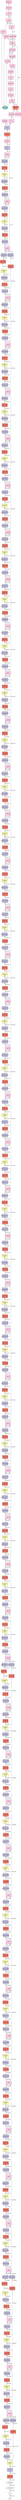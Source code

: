 digraph plot {

	conv0 [label="Convolution
3x3/1x1, 64" fillcolor="#fb8072" fixedsize=true height=0.8034 shape=box style=filled width=1.3]
	bn0 [label=bn0 fillcolor="#bebada" fixedsize=true height=0.8034 shape=box style=filled width=1.3]
	relu0 [label="LeakyReLU
prelu" fillcolor="#ffffb3" fixedsize=true height=0.8034 shape=box style=filled width=1.3]


	stage1_unit1_bn1 [label=stage1_unit1_bn1 fillcolor="#bebada" fixedsize=true height=0.8034 shape=box style=filled width=1.3]
	stage1_unit1_conv1 [label="Convolution
3x3/1x1, 64" fillcolor="#fb8072" fixedsize=true height=0.8034 shape=box style=filled width=1.3]
	stage1_unit1_bn2 [label=stage1_unit1_bn2 fillcolor="#bebada" fixedsize=true height=0.8034 shape=box style=filled width=1.3]
	stage1_unit1_relu1 [label="LeakyReLU
prelu" fillcolor="#ffffb3" fixedsize=true height=0.8034 shape=box style=filled width=1.3]
	stage1_unit1_conv2 [label="Convolution
3x3/2x2, 64" fillcolor="#fb8072" fixedsize=true height=0.8034 shape=box style=filled width=1.3]
	stage1_unit1_bn3 [label=stage1_unit1_bn3 fillcolor="#bebada" fixedsize=true height=0.8034 shape=box style=filled width=1.3]

	stage1_unit1_conv1sc [label="Convolution
1x1/2x2, 64" fillcolor="#fb8072" fixedsize=true height=0.8034 shape=box style=filled width=1.3]
	stage1_unit1_sc [label=stage1_unit1_sc fillcolor="#bebada" fixedsize=true height=0.8034 shape=box style=filled width=1.3]
	_plus0 [label=_plus0 fillcolor="#fccde5" fixedsize=true height=0.8034 shape=box style=filled width=1.3]


	stage1_unit2_bn1 [label=stage1_unit2_bn1 fillcolor="#bebada" fixedsize=true height=0.8034 shape=box style=filled width=1.3]
	stage1_unit2_conv1 [label="Convolution
3x3/1x1, 64" fillcolor="#fb8072" fixedsize=true height=0.8034 shape=box style=filled width=1.3]
	stage1_unit2_bn2 [label=stage1_unit2_bn2 fillcolor="#bebada" fixedsize=true height=0.8034 shape=box style=filled width=1.3]
	stage1_unit2_relu1 [label="LeakyReLU
prelu" fillcolor="#ffffb3" fixedsize=true height=0.8034 shape=box style=filled width=1.3]
	stage1_unit2_conv2 [label="Convolution
3x3/1x1, 64" fillcolor="#fb8072" fixedsize=true height=0.8034 shape=box style=filled width=1.3]
	stage1_unit2_bn3 [label=stage1_unit2_bn3 fillcolor="#bebada" fixedsize=true height=0.8034 shape=box style=filled width=1.3]
	_plus1 [label=_plus1 fillcolor="#fccde5" fixedsize=true height=0.8034 shape=box style=filled width=1.3]


	stage1_unit3_bn1 [label=stage1_unit3_bn1 fillcolor="#bebada" fixedsize=true height=0.8034 shape=box style=filled width=1.3]
	stage1_unit3_conv1 [label="Convolution
3x3/1x1, 64" fillcolor="#fb8072" fixedsize=true height=0.8034 shape=box style=filled width=1.3]
	stage1_unit3_bn2 [label=stage1_unit3_bn2 fillcolor="#bebada" fixedsize=true height=0.8034 shape=box style=filled width=1.3]
	stage1_unit3_relu1 [label="LeakyReLU
prelu" fillcolor="#ffffb3" fixedsize=true height=0.8034 shape=box style=filled width=1.3]
	stage1_unit3_conv2 [label="Convolution
3x3/1x1, 64" fillcolor="#fb8072" fixedsize=true height=0.8034 shape=box style=filled width=1.3]
	stage1_unit3_bn3 [label=stage1_unit3_bn3 fillcolor="#bebada" fixedsize=true height=0.8034 shape=box style=filled width=1.3]
	_plus2 [label=_plus2 fillcolor="#fccde5" fixedsize=true height=0.8034 shape=box style=filled width=1.3]


	stage2_unit1_bn1 [label=stage2_unit1_bn1 fillcolor="#bebada" fixedsize=true height=0.8034 shape=box style=filled width=1.3]
	stage2_unit1_conv1 [label="Convolution
3x3/1x1, 128" fillcolor="#fb8072" fixedsize=true height=0.8034 shape=box style=filled width=1.3]
	stage2_unit1_bn2 [label=stage2_unit1_bn2 fillcolor="#bebada" fixedsize=true height=0.8034 shape=box style=filled width=1.3]
	stage2_unit1_relu1 [label="LeakyReLU
prelu" fillcolor="#ffffb3" fixedsize=true height=0.8034 shape=box style=filled width=1.3]
	stage2_unit1_conv2 [label="Convolution
3x3/2x2, 128" fillcolor="#fb8072" fixedsize=true height=0.8034 shape=box style=filled width=1.3]
	stage2_unit1_bn3 [label=stage2_unit1_bn3 fillcolor="#bebada" fixedsize=true height=0.8034 shape=box style=filled width=1.3]

	stage2_unit1_conv1sc [label="Convolution
1x1/2x2, 128" fillcolor="#fb8072" fixedsize=true height=0.8034 shape=box style=filled width=1.3]
	stage2_unit1_sc [label=stage2_unit1_sc fillcolor="#bebada" fixedsize=true height=0.8034 shape=box style=filled width=1.3]
	_plus3 [label=_plus3 fillcolor="#fccde5" fixedsize=true height=0.8034 shape=box style=filled width=1.3]


	stage2_unit2_bn1 [label=stage2_unit2_bn1 fillcolor="#bebada" fixedsize=true height=0.8034 shape=box style=filled width=1.3]
	stage2_unit2_conv1 [label="Convolution
3x3/1x1, 128" fillcolor="#fb8072" fixedsize=true height=0.8034 shape=box style=filled width=1.3]
	stage2_unit2_bn2 [label=stage2_unit2_bn2 fillcolor="#bebada" fixedsize=true height=0.8034 shape=box style=filled width=1.3]
	stage2_unit2_relu1 [label="LeakyReLU
prelu" fillcolor="#ffffb3" fixedsize=true height=0.8034 shape=box style=filled width=1.3]
	stage2_unit2_conv2 [label="Convolution
3x3/1x1, 128" fillcolor="#fb8072" fixedsize=true height=0.8034 shape=box style=filled width=1.3]
	stage2_unit2_bn3 [label=stage2_unit2_bn3 fillcolor="#bebada" fixedsize=true height=0.8034 shape=box style=filled width=1.3]
	_plus4 [label=_plus4 fillcolor="#fccde5" fixedsize=true height=0.8034 shape=box style=filled width=1.3]


	stage2_unit3_bn1 [label=stage2_unit3_bn1 fillcolor="#bebada" fixedsize=true height=0.8034 shape=box style=filled width=1.3]
	stage2_unit3_conv1 [label="Convolution
3x3/1x1, 128" fillcolor="#fb8072" fixedsize=true height=0.8034 shape=box style=filled width=1.3]
	stage2_unit3_bn2 [label=stage2_unit3_bn2 fillcolor="#bebada" fixedsize=true height=0.8034 shape=box style=filled width=1.3]
	stage2_unit3_relu1 [label="LeakyReLU
prelu" fillcolor="#ffffb3" fixedsize=true height=0.8034 shape=box style=filled width=1.3]
	stage2_unit3_conv2 [label="Convolution
3x3/1x1, 128" fillcolor="#fb8072" fixedsize=true height=0.8034 shape=box style=filled width=1.3]
	stage2_unit3_bn3 [label=stage2_unit3_bn3 fillcolor="#bebada" fixedsize=true height=0.8034 shape=box style=filled width=1.3]
	_plus5 [label=_plus5 fillcolor="#fccde5" fixedsize=true height=0.8034 shape=box style=filled width=1.3]


	stage2_unit4_bn1 [label=stage2_unit4_bn1 fillcolor="#bebada" fixedsize=true height=0.8034 shape=box style=filled width=1.3]
	stage2_unit4_conv1 [label="Convolution
3x3/1x1, 128" fillcolor="#fb8072" fixedsize=true height=0.8034 shape=box style=filled width=1.3]
	stage2_unit4_bn2 [label=stage2_unit4_bn2 fillcolor="#bebada" fixedsize=true height=0.8034 shape=box style=filled width=1.3]
	stage2_unit4_relu1 [label="LeakyReLU
prelu" fillcolor="#ffffb3" fixedsize=true height=0.8034 shape=box style=filled width=1.3]
	stage2_unit4_conv2 [label="Convolution
3x3/1x1, 128" fillcolor="#fb8072" fixedsize=true height=0.8034 shape=box style=filled width=1.3]
	stage2_unit4_bn3 [label=stage2_unit4_bn3 fillcolor="#bebada" fixedsize=true height=0.8034 shape=box style=filled width=1.3]
	_plus6 [label=_plus6 fillcolor="#fccde5" fixedsize=true height=0.8034 shape=box style=filled width=1.3]


	stage2_unit5_bn1 [label=stage2_unit5_bn1 fillcolor="#bebada" fixedsize=true height=0.8034 shape=box style=filled width=1.3]
	stage2_unit5_conv1 [label="Convolution
3x3/1x1, 128" fillcolor="#fb8072" fixedsize=true height=0.8034 shape=box style=filled width=1.3]
	stage2_unit5_bn2 [label=stage2_unit5_bn2 fillcolor="#bebada" fixedsize=true height=0.8034 shape=box style=filled width=1.3]
	stage2_unit5_relu1 [label="LeakyReLU
prelu" fillcolor="#ffffb3" fixedsize=true height=0.8034 shape=box style=filled width=1.3]
	stage2_unit5_conv2 [label="Convolution
3x3/1x1, 128" fillcolor="#fb8072" fixedsize=true height=0.8034 shape=box style=filled width=1.3]
	stage2_unit5_bn3 [label=stage2_unit5_bn3 fillcolor="#bebada" fixedsize=true height=0.8034 shape=box style=filled width=1.3]
	_plus7 [label=_plus7 fillcolor="#fccde5" fixedsize=true height=0.8034 shape=box style=filled width=1.3]


	stage2_unit6_bn1 [label=stage2_unit6_bn1 fillcolor="#bebada" fixedsize=true height=0.8034 shape=box style=filled width=1.3]
	stage2_unit6_conv1 [label="Convolution
3x3/1x1, 128" fillcolor="#fb8072" fixedsize=true height=0.8034 shape=box style=filled width=1.3]
	stage2_unit6_bn2 [label=stage2_unit6_bn2 fillcolor="#bebada" fixedsize=true height=0.8034 shape=box style=filled width=1.3]
	stage2_unit6_relu1 [label="LeakyReLU
prelu" fillcolor="#ffffb3" fixedsize=true height=0.8034 shape=box style=filled width=1.3]
	stage2_unit6_conv2 [label="Convolution
3x3/1x1, 128" fillcolor="#fb8072" fixedsize=true height=0.8034 shape=box style=filled width=1.3]
	stage2_unit6_bn3 [label=stage2_unit6_bn3 fillcolor="#bebada" fixedsize=true height=0.8034 shape=box style=filled width=1.3]
	_plus8 [label=_plus8 fillcolor="#fccde5" fixedsize=true height=0.8034 shape=box style=filled width=1.3]


	stage2_unit7_bn1 [label=stage2_unit7_bn1 fillcolor="#bebada" fixedsize=true height=0.8034 shape=box style=filled width=1.3]
	stage2_unit7_conv1 [label="Convolution
3x3/1x1, 128" fillcolor="#fb8072" fixedsize=true height=0.8034 shape=box style=filled width=1.3]
	stage2_unit7_bn2 [label=stage2_unit7_bn2 fillcolor="#bebada" fixedsize=true height=0.8034 shape=box style=filled width=1.3]
	stage2_unit7_relu1 [label="LeakyReLU
prelu" fillcolor="#ffffb3" fixedsize=true height=0.8034 shape=box style=filled width=1.3]
	stage2_unit7_conv2 [label="Convolution
3x3/1x1, 128" fillcolor="#fb8072" fixedsize=true height=0.8034 shape=box style=filled width=1.3]
	stage2_unit7_bn3 [label=stage2_unit7_bn3 fillcolor="#bebada" fixedsize=true height=0.8034 shape=box style=filled width=1.3]
	_plus9 [label=_plus9 fillcolor="#fccde5" fixedsize=true height=0.8034 shape=box style=filled width=1.3]


	stage2_unit8_bn1 [label=stage2_unit8_bn1 fillcolor="#bebada" fixedsize=true height=0.8034 shape=box style=filled width=1.3]
	stage2_unit8_conv1 [label="Convolution
3x3/1x1, 128" fillcolor="#fb8072" fixedsize=true height=0.8034 shape=box style=filled width=1.3]
	stage2_unit8_bn2 [label=stage2_unit8_bn2 fillcolor="#bebada" fixedsize=true height=0.8034 shape=box style=filled width=1.3]
	stage2_unit8_relu1 [label="LeakyReLU
prelu" fillcolor="#ffffb3" fixedsize=true height=0.8034 shape=box style=filled width=1.3]
	stage2_unit8_conv2 [label="Convolution
3x3/1x1, 128" fillcolor="#fb8072" fixedsize=true height=0.8034 shape=box style=filled width=1.3]
	stage2_unit8_bn3 [label=stage2_unit8_bn3 fillcolor="#bebada" fixedsize=true height=0.8034 shape=box style=filled width=1.3]
	_plus10 [label=_plus10 fillcolor="#fccde5" fixedsize=true height=0.8034 shape=box style=filled width=1.3]


	stage2_unit9_bn1 [label=stage2_unit9_bn1 fillcolor="#bebada" fixedsize=true height=0.8034 shape=box style=filled width=1.3]
	stage2_unit9_conv1 [label="Convolution
3x3/1x1, 128" fillcolor="#fb8072" fixedsize=true height=0.8034 shape=box style=filled width=1.3]
	stage2_unit9_bn2 [label=stage2_unit9_bn2 fillcolor="#bebada" fixedsize=true height=0.8034 shape=box style=filled width=1.3]
	stage2_unit9_relu1 [label="LeakyReLU
prelu" fillcolor="#ffffb3" fixedsize=true height=0.8034 shape=box style=filled width=1.3]
	stage2_unit9_conv2 [label="Convolution
3x3/1x1, 128" fillcolor="#fb8072" fixedsize=true height=0.8034 shape=box style=filled width=1.3]
	stage2_unit9_bn3 [label=stage2_unit9_bn3 fillcolor="#bebada" fixedsize=true height=0.8034 shape=box style=filled width=1.3]
	_plus11 [label=_plus11 fillcolor="#fccde5" fixedsize=true height=0.8034 shape=box style=filled width=1.3]


	stage2_unit10_bn1 [label=stage2_unit10_bn1 fillcolor="#bebada" fixedsize=true height=0.8034 shape=box style=filled width=1.3]
	stage2_unit10_conv1 [label="Convolution
3x3/1x1, 128" fillcolor="#fb8072" fixedsize=true height=0.8034 shape=box style=filled width=1.3]
	stage2_unit10_bn2 [label=stage2_unit10_bn2 fillcolor="#bebada" fixedsize=true height=0.8034 shape=box style=filled width=1.3]
	stage2_unit10_relu1 [label="LeakyReLU
prelu" fillcolor="#ffffb3" fixedsize=true height=0.8034 shape=box style=filled width=1.3]
	stage2_unit10_conv2 [label="Convolution
3x3/1x1, 128" fillcolor="#fb8072" fixedsize=true height=0.8034 shape=box style=filled width=1.3]
	stage2_unit10_bn3 [label=stage2_unit10_bn3 fillcolor="#bebada" fixedsize=true height=0.8034 shape=box style=filled width=1.3]
	_plus12 [label=_plus12 fillcolor="#fccde5" fixedsize=true height=0.8034 shape=box style=filled width=1.3]


	stage2_unit11_bn1 [label=stage2_unit11_bn1 fillcolor="#bebada" fixedsize=true height=0.8034 shape=box style=filled width=1.3]
	stage2_unit11_conv1 [label="Convolution
3x3/1x1, 128" fillcolor="#fb8072" fixedsize=true height=0.8034 shape=box style=filled width=1.3]
	stage2_unit11_bn2 [label=stage2_unit11_bn2 fillcolor="#bebada" fixedsize=true height=0.8034 shape=box style=filled width=1.3]
	stage2_unit11_relu1 [label="LeakyReLU
prelu" fillcolor="#ffffb3" fixedsize=true height=0.8034 shape=box style=filled width=1.3]
	stage2_unit11_conv2 [label="Convolution
3x3/1x1, 128" fillcolor="#fb8072" fixedsize=true height=0.8034 shape=box style=filled width=1.3]
	stage2_unit11_bn3 [label=stage2_unit11_bn3 fillcolor="#bebada" fixedsize=true height=0.8034 shape=box style=filled width=1.3]
	_plus13 [label=_plus13 fillcolor="#fccde5" fixedsize=true height=0.8034 shape=box style=filled width=1.3]


	stage2_unit12_bn1 [label=stage2_unit12_bn1 fillcolor="#bebada" fixedsize=true height=0.8034 shape=box style=filled width=1.3]
	stage2_unit12_conv1 [label="Convolution
3x3/1x1, 128" fillcolor="#fb8072" fixedsize=true height=0.8034 shape=box style=filled width=1.3]
	stage2_unit12_bn2 [label=stage2_unit12_bn2 fillcolor="#bebada" fixedsize=true height=0.8034 shape=box style=filled width=1.3]
	stage2_unit12_relu1 [label="LeakyReLU
prelu" fillcolor="#ffffb3" fixedsize=true height=0.8034 shape=box style=filled width=1.3]
	stage2_unit12_conv2 [label="Convolution
3x3/1x1, 128" fillcolor="#fb8072" fixedsize=true height=0.8034 shape=box style=filled width=1.3]
	stage2_unit12_bn3 [label=stage2_unit12_bn3 fillcolor="#bebada" fixedsize=true height=0.8034 shape=box style=filled width=1.3]
	_plus14 [label=_plus14 fillcolor="#fccde5" fixedsize=true height=0.8034 shape=box style=filled width=1.3]


	stage2_unit13_bn1 [label=stage2_unit13_bn1 fillcolor="#bebada" fixedsize=true height=0.8034 shape=box style=filled width=1.3]
	stage2_unit13_conv1 [label="Convolution
3x3/1x1, 128" fillcolor="#fb8072" fixedsize=true height=0.8034 shape=box style=filled width=1.3]
	stage2_unit13_bn2 [label=stage2_unit13_bn2 fillcolor="#bebada" fixedsize=true height=0.8034 shape=box style=filled width=1.3]
	stage2_unit13_relu1 [label="LeakyReLU
prelu" fillcolor="#ffffb3" fixedsize=true height=0.8034 shape=box style=filled width=1.3]
	stage2_unit13_conv2 [label="Convolution
3x3/1x1, 128" fillcolor="#fb8072" fixedsize=true height=0.8034 shape=box style=filled width=1.3]
	stage2_unit13_bn3 [label=stage2_unit13_bn3 fillcolor="#bebada" fixedsize=true height=0.8034 shape=box style=filled width=1.3]
	_plus15 [label=_plus15 fillcolor="#fccde5" fixedsize=true height=0.8034 shape=box style=filled width=1.3]


	stage3_unit1_bn1 [label=stage3_unit1_bn1 fillcolor="#bebada" fixedsize=true height=0.8034 shape=box style=filled width=1.3]
	stage3_unit1_conv1 [label="Convolution
3x3/1x1, 256" fillcolor="#fb8072" fixedsize=true height=0.8034 shape=box style=filled width=1.3]
	stage3_unit1_bn2 [label=stage3_unit1_bn2 fillcolor="#bebada" fixedsize=true height=0.8034 shape=box style=filled width=1.3]
	stage3_unit1_relu1 [label="LeakyReLU
prelu" fillcolor="#ffffb3" fixedsize=true height=0.8034 shape=box style=filled width=1.3]
	stage3_unit1_conv2 [label="Convolution
3x3/2x2, 256" fillcolor="#fb8072" fixedsize=true height=0.8034 shape=box style=filled width=1.3]
	stage3_unit1_bn3 [label=stage3_unit1_bn3 fillcolor="#bebada" fixedsize=true height=0.8034 shape=box style=filled width=1.3]

	stage3_unit1_conv1sc [label="Convolution
1x1/2x2, 256" fillcolor="#fb8072" fixedsize=true height=0.8034 shape=box style=filled width=1.3]
	stage3_unit1_sc [label=stage3_unit1_sc fillcolor="#bebada" fixedsize=true height=0.8034 shape=box style=filled width=1.3]
	_plus16 [label=_plus16 fillcolor="#fccde5" fixedsize=true height=0.8034 shape=box style=filled width=1.3]


	stage3_unit2_bn1 [label=stage3_unit2_bn1 fillcolor="#bebada" fixedsize=true height=0.8034 shape=box style=filled width=1.3]
	stage3_unit2_conv1 [label="Convolution
3x3/1x1, 256" fillcolor="#fb8072" fixedsize=true height=0.8034 shape=box style=filled width=1.3]
	stage3_unit2_bn2 [label=stage3_unit2_bn2 fillcolor="#bebada" fixedsize=true height=0.8034 shape=box style=filled width=1.3]
	stage3_unit2_relu1 [label="LeakyReLU
prelu" fillcolor="#ffffb3" fixedsize=true height=0.8034 shape=box style=filled width=1.3]
	stage3_unit2_conv2 [label="Convolution
3x3/1x1, 256" fillcolor="#fb8072" fixedsize=true height=0.8034 shape=box style=filled width=1.3]
	stage3_unit2_bn3 [label=stage3_unit2_bn3 fillcolor="#bebada" fixedsize=true height=0.8034 shape=box style=filled width=1.3]
	_plus17 [label=_plus17 fillcolor="#fccde5" fixedsize=true height=0.8034 shape=box style=filled width=1.3]
	stage3_unit3_bn1 [label=stage3_unit3_bn1 fillcolor="#bebada" fixedsize=true height=0.8034 shape=box style=filled width=1.3]
	stage3_unit3_conv1 [label="Convolution
3x3/1x1, 256" fillcolor="#fb8072" fixedsize=true height=0.8034 shape=box style=filled width=1.3]
	stage3_unit3_bn2 [label=stage3_unit3_bn2 fillcolor="#bebada" fixedsize=true height=0.8034 shape=box style=filled width=1.3]
	stage3_unit3_relu1 [label="LeakyReLU
prelu" fillcolor="#ffffb3" fixedsize=true height=0.8034 shape=box style=filled width=1.3]
	stage3_unit3_conv2 [label="Convolution
3x3/1x1, 256" fillcolor="#fb8072" fixedsize=true height=0.8034 shape=box style=filled width=1.3]
	stage3_unit3_bn3 [label=stage3_unit3_bn3 fillcolor="#bebada" fixedsize=true height=0.8034 shape=box style=filled width=1.3]
	_plus18 [label=_plus18 fillcolor="#fccde5" fixedsize=true height=0.8034 shape=box style=filled width=1.3]
	stage3_unit4_bn1 [label=stage3_unit4_bn1 fillcolor="#bebada" fixedsize=true height=0.8034 shape=box style=filled width=1.3]
	stage3_unit4_conv1 [label="Convolution
3x3/1x1, 256" fillcolor="#fb8072" fixedsize=true height=0.8034 shape=box style=filled width=1.3]
	stage3_unit4_bn2 [label=stage3_unit4_bn2 fillcolor="#bebada" fixedsize=true height=0.8034 shape=box style=filled width=1.3]
	stage3_unit4_relu1 [label="LeakyReLU
prelu" fillcolor="#ffffb3" fixedsize=true height=0.8034 shape=box style=filled width=1.3]
	stage3_unit4_conv2 [label="Convolution
3x3/1x1, 256" fillcolor="#fb8072" fixedsize=true height=0.8034 shape=box style=filled width=1.3]
	stage3_unit4_bn3 [label=stage3_unit4_bn3 fillcolor="#bebada" fixedsize=true height=0.8034 shape=box style=filled width=1.3]
	_plus19 [label=_plus19 fillcolor="#fccde5" fixedsize=true height=0.8034 shape=box style=filled width=1.3]
	stage3_unit5_bn1 [label=stage3_unit5_bn1 fillcolor="#bebada" fixedsize=true height=0.8034 shape=box style=filled width=1.3]
	stage3_unit5_conv1 [label="Convolution
3x3/1x1, 256" fillcolor="#fb8072" fixedsize=true height=0.8034 shape=box style=filled width=1.3]
	stage3_unit5_bn2 [label=stage3_unit5_bn2 fillcolor="#bebada" fixedsize=true height=0.8034 shape=box style=filled width=1.3]
	stage3_unit5_relu1 [label="LeakyReLU
prelu" fillcolor="#ffffb3" fixedsize=true height=0.8034 shape=box style=filled width=1.3]
	stage3_unit5_conv2 [label="Convolution
3x3/1x1, 256" fillcolor="#fb8072" fixedsize=true height=0.8034 shape=box style=filled width=1.3]
	stage3_unit5_bn3 [label=stage3_unit5_bn3 fillcolor="#bebada" fixedsize=true height=0.8034 shape=box style=filled width=1.3]
	_plus20 [label=_plus20 fillcolor="#fccde5" fixedsize=true height=0.8034 shape=box style=filled width=1.3]
	stage3_unit6_bn1 [label=stage3_unit6_bn1 fillcolor="#bebada" fixedsize=true height=0.8034 shape=box style=filled width=1.3]
	stage3_unit6_conv1 [label="Convolution
3x3/1x1, 256" fillcolor="#fb8072" fixedsize=true height=0.8034 shape=box style=filled width=1.3]
	stage3_unit6_bn2 [label=stage3_unit6_bn2 fillcolor="#bebada" fixedsize=true height=0.8034 shape=box style=filled width=1.3]
	stage3_unit6_relu1 [label="LeakyReLU
prelu" fillcolor="#ffffb3" fixedsize=true height=0.8034 shape=box style=filled width=1.3]
	stage3_unit6_conv2 [label="Convolution
3x3/1x1, 256" fillcolor="#fb8072" fixedsize=true height=0.8034 shape=box style=filled width=1.3]
	stage3_unit6_bn3 [label=stage3_unit6_bn3 fillcolor="#bebada" fixedsize=true height=0.8034 shape=box style=filled width=1.3]
	_plus21 [label=_plus21 fillcolor="#fccde5" fixedsize=true height=0.8034 shape=box style=filled width=1.3]
	stage3_unit7_bn1 [label=stage3_unit7_bn1 fillcolor="#bebada" fixedsize=true height=0.8034 shape=box style=filled width=1.3]
	stage3_unit7_conv1 [label="Convolution
3x3/1x1, 256" fillcolor="#fb8072" fixedsize=true height=0.8034 shape=box style=filled width=1.3]
	stage3_unit7_bn2 [label=stage3_unit7_bn2 fillcolor="#bebada" fixedsize=true height=0.8034 shape=box style=filled width=1.3]
	stage3_unit7_relu1 [label="LeakyReLU
prelu" fillcolor="#ffffb3" fixedsize=true height=0.8034 shape=box style=filled width=1.3]
	stage3_unit7_conv2 [label="Convolution
3x3/1x1, 256" fillcolor="#fb8072" fixedsize=true height=0.8034 shape=box style=filled width=1.3]
	stage3_unit7_bn3 [label=stage3_unit7_bn3 fillcolor="#bebada" fixedsize=true height=0.8034 shape=box style=filled width=1.3]
	_plus22 [label=_plus22 fillcolor="#fccde5" fixedsize=true height=0.8034 shape=box style=filled width=1.3]
	stage3_unit8_bn1 [label=stage3_unit8_bn1 fillcolor="#bebada" fixedsize=true height=0.8034 shape=box style=filled width=1.3]
	stage3_unit8_conv1 [label="Convolution
3x3/1x1, 256" fillcolor="#fb8072" fixedsize=true height=0.8034 shape=box style=filled width=1.3]
	stage3_unit8_bn2 [label=stage3_unit8_bn2 fillcolor="#bebada" fixedsize=true height=0.8034 shape=box style=filled width=1.3]
	stage3_unit8_relu1 [label="LeakyReLU
prelu" fillcolor="#ffffb3" fixedsize=true height=0.8034 shape=box style=filled width=1.3]
	stage3_unit8_conv2 [label="Convolution
3x3/1x1, 256" fillcolor="#fb8072" fixedsize=true height=0.8034 shape=box style=filled width=1.3]
	stage3_unit8_bn3 [label=stage3_unit8_bn3 fillcolor="#bebada" fixedsize=true height=0.8034 shape=box style=filled width=1.3]
	_plus23 [label=_plus23 fillcolor="#fccde5" fixedsize=true height=0.8034 shape=box style=filled width=1.3]
	stage3_unit9_bn1 [label=stage3_unit9_bn1 fillcolor="#bebada" fixedsize=true height=0.8034 shape=box style=filled width=1.3]
	stage3_unit9_conv1 [label="Convolution
3x3/1x1, 256" fillcolor="#fb8072" fixedsize=true height=0.8034 shape=box style=filled width=1.3]
	stage3_unit9_bn2 [label=stage3_unit9_bn2 fillcolor="#bebada" fixedsize=true height=0.8034 shape=box style=filled width=1.3]
	stage3_unit9_relu1 [label="LeakyReLU
prelu" fillcolor="#ffffb3" fixedsize=true height=0.8034 shape=box style=filled width=1.3]
	stage3_unit9_conv2 [label="Convolution
3x3/1x1, 256" fillcolor="#fb8072" fixedsize=true height=0.8034 shape=box style=filled width=1.3]
	stage3_unit9_bn3 [label=stage3_unit9_bn3 fillcolor="#bebada" fixedsize=true height=0.8034 shape=box style=filled width=1.3]
	_plus24 [label=_plus24 fillcolor="#fccde5" fixedsize=true height=0.8034 shape=box style=filled width=1.3]
	stage3_unit10_bn1 [label=stage3_unit10_bn1 fillcolor="#bebada" fixedsize=true height=0.8034 shape=box style=filled width=1.3]
	stage3_unit10_conv1 [label="Convolution
3x3/1x1, 256" fillcolor="#fb8072" fixedsize=true height=0.8034 shape=box style=filled width=1.3]
	stage3_unit10_bn2 [label=stage3_unit10_bn2 fillcolor="#bebada" fixedsize=true height=0.8034 shape=box style=filled width=1.3]
	stage3_unit10_relu1 [label="LeakyReLU
prelu" fillcolor="#ffffb3" fixedsize=true height=0.8034 shape=box style=filled width=1.3]
	stage3_unit10_conv2 [label="Convolution
3x3/1x1, 256" fillcolor="#fb8072" fixedsize=true height=0.8034 shape=box style=filled width=1.3]
	stage3_unit10_bn3 [label=stage3_unit10_bn3 fillcolor="#bebada" fixedsize=true height=0.8034 shape=box style=filled width=1.3]
	_plus25 [label=_plus25 fillcolor="#fccde5" fixedsize=true height=0.8034 shape=box style=filled width=1.3]
	stage3_unit11_bn1 [label=stage3_unit11_bn1 fillcolor="#bebada" fixedsize=true height=0.8034 shape=box style=filled width=1.3]
	stage3_unit11_conv1 [label="Convolution
3x3/1x1, 256" fillcolor="#fb8072" fixedsize=true height=0.8034 shape=box style=filled width=1.3]
	stage3_unit11_bn2 [label=stage3_unit11_bn2 fillcolor="#bebada" fixedsize=true height=0.8034 shape=box style=filled width=1.3]
	stage3_unit11_relu1 [label="LeakyReLU
prelu" fillcolor="#ffffb3" fixedsize=true height=0.8034 shape=box style=filled width=1.3]
	stage3_unit11_conv2 [label="Convolution
3x3/1x1, 256" fillcolor="#fb8072" fixedsize=true height=0.8034 shape=box style=filled width=1.3]
	stage3_unit11_bn3 [label=stage3_unit11_bn3 fillcolor="#bebada" fixedsize=true height=0.8034 shape=box style=filled width=1.3]
	_plus26 [label=_plus26 fillcolor="#fccde5" fixedsize=true height=0.8034 shape=box style=filled width=1.3]
	stage3_unit12_bn1 [label=stage3_unit12_bn1 fillcolor="#bebada" fixedsize=true height=0.8034 shape=box style=filled width=1.3]
	stage3_unit12_conv1 [label="Convolution
3x3/1x1, 256" fillcolor="#fb8072" fixedsize=true height=0.8034 shape=box style=filled width=1.3]
	stage3_unit12_bn2 [label=stage3_unit12_bn2 fillcolor="#bebada" fixedsize=true height=0.8034 shape=box style=filled width=1.3]
	stage3_unit12_relu1 [label="LeakyReLU
prelu" fillcolor="#ffffb3" fixedsize=true height=0.8034 shape=box style=filled width=1.3]
	stage3_unit12_conv2 [label="Convolution
3x3/1x1, 256" fillcolor="#fb8072" fixedsize=true height=0.8034 shape=box style=filled width=1.3]
	stage3_unit12_bn3 [label=stage3_unit12_bn3 fillcolor="#bebada" fixedsize=true height=0.8034 shape=box style=filled width=1.3]
	_plus27 [label=_plus27 fillcolor="#fccde5" fixedsize=true height=0.8034 shape=box style=filled width=1.3]
	stage3_unit13_bn1 [label=stage3_unit13_bn1 fillcolor="#bebada" fixedsize=true height=0.8034 shape=box style=filled width=1.3]
	stage3_unit13_conv1 [label="Convolution
3x3/1x1, 256" fillcolor="#fb8072" fixedsize=true height=0.8034 shape=box style=filled width=1.3]
	stage3_unit13_bn2 [label=stage3_unit13_bn2 fillcolor="#bebada" fixedsize=true height=0.8034 shape=box style=filled width=1.3]
	stage3_unit13_relu1 [label="LeakyReLU
prelu" fillcolor="#ffffb3" fixedsize=true height=0.8034 shape=box style=filled width=1.3]
	stage3_unit13_conv2 [label="Convolution
3x3/1x1, 256" fillcolor="#fb8072" fixedsize=true height=0.8034 shape=box style=filled width=1.3]
	stage3_unit13_bn3 [label=stage3_unit13_bn3 fillcolor="#bebada" fixedsize=true height=0.8034 shape=box style=filled width=1.3]
	_plus28 [label=_plus28 fillcolor="#fccde5" fixedsize=true height=0.8034 shape=box style=filled width=1.3]
	stage3_unit14_bn1 [label=stage3_unit14_bn1 fillcolor="#bebada" fixedsize=true height=0.8034 shape=box style=filled width=1.3]
	stage3_unit14_conv1 [label="Convolution
3x3/1x1, 256" fillcolor="#fb8072" fixedsize=true height=0.8034 shape=box style=filled width=1.3]
	stage3_unit14_bn2 [label=stage3_unit14_bn2 fillcolor="#bebada" fixedsize=true height=0.8034 shape=box style=filled width=1.3]
	stage3_unit14_relu1 [label="LeakyReLU
prelu" fillcolor="#ffffb3" fixedsize=true height=0.8034 shape=box style=filled width=1.3]
	stage3_unit14_conv2 [label="Convolution
3x3/1x1, 256" fillcolor="#fb8072" fixedsize=true height=0.8034 shape=box style=filled width=1.3]
	stage3_unit14_bn3 [label=stage3_unit14_bn3 fillcolor="#bebada" fixedsize=true height=0.8034 shape=box style=filled width=1.3]
	_plus29 [label=_plus29 fillcolor="#fccde5" fixedsize=true height=0.8034 shape=box style=filled width=1.3]
	stage3_unit15_bn1 [label=stage3_unit15_bn1 fillcolor="#bebada" fixedsize=true height=0.8034 shape=box style=filled width=1.3]
	stage3_unit15_conv1 [label="Convolution
3x3/1x1, 256" fillcolor="#fb8072" fixedsize=true height=0.8034 shape=box style=filled width=1.3]
	stage3_unit15_bn2 [label=stage3_unit15_bn2 fillcolor="#bebada" fixedsize=true height=0.8034 shape=box style=filled width=1.3]
	stage3_unit15_relu1 [label="LeakyReLU
prelu" fillcolor="#ffffb3" fixedsize=true height=0.8034 shape=box style=filled width=1.3]
	stage3_unit15_conv2 [label="Convolution
3x3/1x1, 256" fillcolor="#fb8072" fixedsize=true height=0.8034 shape=box style=filled width=1.3]
	stage3_unit15_bn3 [label=stage3_unit15_bn3 fillcolor="#bebada" fixedsize=true height=0.8034 shape=box style=filled width=1.3]
	_plus30 [label=_plus30 fillcolor="#fccde5" fixedsize=true height=0.8034 shape=box style=filled width=1.3]
	stage3_unit16_bn1 [label=stage3_unit16_bn1 fillcolor="#bebada" fixedsize=true height=0.8034 shape=box style=filled width=1.3]
	stage3_unit16_conv1 [label="Convolution
3x3/1x1, 256" fillcolor="#fb8072" fixedsize=true height=0.8034 shape=box style=filled width=1.3]
	stage3_unit16_bn2 [label=stage3_unit16_bn2 fillcolor="#bebada" fixedsize=true height=0.8034 shape=box style=filled width=1.3]
	stage3_unit16_relu1 [label="LeakyReLU
prelu" fillcolor="#ffffb3" fixedsize=true height=0.8034 shape=box style=filled width=1.3]
	stage3_unit16_conv2 [label="Convolution
3x3/1x1, 256" fillcolor="#fb8072" fixedsize=true height=0.8034 shape=box style=filled width=1.3]
	stage3_unit16_bn3 [label=stage3_unit16_bn3 fillcolor="#bebada" fixedsize=true height=0.8034 shape=box style=filled width=1.3]
	_plus31 [label=_plus31 fillcolor="#fccde5" fixedsize=true height=0.8034 shape=box style=filled width=1.3]
	stage3_unit17_bn1 [label=stage3_unit17_bn1 fillcolor="#bebada" fixedsize=true height=0.8034 shape=box style=filled width=1.3]
	stage3_unit17_conv1 [label="Convolution
3x3/1x1, 256" fillcolor="#fb8072" fixedsize=true height=0.8034 shape=box style=filled width=1.3]
	stage3_unit17_bn2 [label=stage3_unit17_bn2 fillcolor="#bebada" fixedsize=true height=0.8034 shape=box style=filled width=1.3]
	stage3_unit17_relu1 [label="LeakyReLU
prelu" fillcolor="#ffffb3" fixedsize=true height=0.8034 shape=box style=filled width=1.3]
	stage3_unit17_conv2 [label="Convolution
3x3/1x1, 256" fillcolor="#fb8072" fixedsize=true height=0.8034 shape=box style=filled width=1.3]
	stage3_unit17_bn3 [label=stage3_unit17_bn3 fillcolor="#bebada" fixedsize=true height=0.8034 shape=box style=filled width=1.3]
	_plus32 [label=_plus32 fillcolor="#fccde5" fixedsize=true height=0.8034 shape=box style=filled width=1.3]
	stage3_unit18_bn1 [label=stage3_unit18_bn1 fillcolor="#bebada" fixedsize=true height=0.8034 shape=box style=filled width=1.3]
	stage3_unit18_conv1 [label="Convolution
3x3/1x1, 256" fillcolor="#fb8072" fixedsize=true height=0.8034 shape=box style=filled width=1.3]
	stage3_unit18_bn2 [label=stage3_unit18_bn2 fillcolor="#bebada" fixedsize=true height=0.8034 shape=box style=filled width=1.3]
	stage3_unit18_relu1 [label="LeakyReLU
prelu" fillcolor="#ffffb3" fixedsize=true height=0.8034 shape=box style=filled width=1.3]
	stage3_unit18_conv2 [label="Convolution
3x3/1x1, 256" fillcolor="#fb8072" fixedsize=true height=0.8034 shape=box style=filled width=1.3]
	stage3_unit18_bn3 [label=stage3_unit18_bn3 fillcolor="#bebada" fixedsize=true height=0.8034 shape=box style=filled width=1.3]
	_plus33 [label=_plus33 fillcolor="#fccde5" fixedsize=true height=0.8034 shape=box style=filled width=1.3]
	stage3_unit19_bn1 [label=stage3_unit19_bn1 fillcolor="#bebada" fixedsize=true height=0.8034 shape=box style=filled width=1.3]
	stage3_unit19_conv1 [label="Convolution
3x3/1x1, 256" fillcolor="#fb8072" fixedsize=true height=0.8034 shape=box style=filled width=1.3]
	stage3_unit19_bn2 [label=stage3_unit19_bn2 fillcolor="#bebada" fixedsize=true height=0.8034 shape=box style=filled width=1.3]
	stage3_unit19_relu1 [label="LeakyReLU
prelu" fillcolor="#ffffb3" fixedsize=true height=0.8034 shape=box style=filled width=1.3]
	stage3_unit19_conv2 [label="Convolution
3x3/1x1, 256" fillcolor="#fb8072" fixedsize=true height=0.8034 shape=box style=filled width=1.3]
	stage3_unit19_bn3 [label=stage3_unit19_bn3 fillcolor="#bebada" fixedsize=true height=0.8034 shape=box style=filled width=1.3]
	_plus34 [label=_plus34 fillcolor="#fccde5" fixedsize=true height=0.8034 shape=box style=filled width=1.3]
	stage3_unit20_bn1 [label=stage3_unit20_bn1 fillcolor="#bebada" fixedsize=true height=0.8034 shape=box style=filled width=1.3]
	stage3_unit20_conv1 [label="Convolution
3x3/1x1, 256" fillcolor="#fb8072" fixedsize=true height=0.8034 shape=box style=filled width=1.3]
	stage3_unit20_bn2 [label=stage3_unit20_bn2 fillcolor="#bebada" fixedsize=true height=0.8034 shape=box style=filled width=1.3]
	stage3_unit20_relu1 [label="LeakyReLU
prelu" fillcolor="#ffffb3" fixedsize=true height=0.8034 shape=box style=filled width=1.3]
	stage3_unit20_conv2 [label="Convolution
3x3/1x1, 256" fillcolor="#fb8072" fixedsize=true height=0.8034 shape=box style=filled width=1.3]
	stage3_unit20_bn3 [label=stage3_unit20_bn3 fillcolor="#bebada" fixedsize=true height=0.8034 shape=box style=filled width=1.3]
	_plus35 [label=_plus35 fillcolor="#fccde5" fixedsize=true height=0.8034 shape=box style=filled width=1.3]
	stage3_unit21_bn1 [label=stage3_unit21_bn1 fillcolor="#bebada" fixedsize=true height=0.8034 shape=box style=filled width=1.3]
	stage3_unit21_conv1 [label="Convolution
3x3/1x1, 256" fillcolor="#fb8072" fixedsize=true height=0.8034 shape=box style=filled width=1.3]
	stage3_unit21_bn2 [label=stage3_unit21_bn2 fillcolor="#bebada" fixedsize=true height=0.8034 shape=box style=filled width=1.3]
	stage3_unit21_relu1 [label="LeakyReLU
prelu" fillcolor="#ffffb3" fixedsize=true height=0.8034 shape=box style=filled width=1.3]
	stage3_unit21_conv2 [label="Convolution
3x3/1x1, 256" fillcolor="#fb8072" fixedsize=true height=0.8034 shape=box style=filled width=1.3]
	stage3_unit21_bn3 [label=stage3_unit21_bn3 fillcolor="#bebada" fixedsize=true height=0.8034 shape=box style=filled width=1.3]
	_plus36 [label=_plus36 fillcolor="#fccde5" fixedsize=true height=0.8034 shape=box style=filled width=1.3]
	stage3_unit22_bn1 [label=stage3_unit22_bn1 fillcolor="#bebada" fixedsize=true height=0.8034 shape=box style=filled width=1.3]
	stage3_unit22_conv1 [label="Convolution
3x3/1x1, 256" fillcolor="#fb8072" fixedsize=true height=0.8034 shape=box style=filled width=1.3]
	stage3_unit22_bn2 [label=stage3_unit22_bn2 fillcolor="#bebada" fixedsize=true height=0.8034 shape=box style=filled width=1.3]
	stage3_unit22_relu1 [label="LeakyReLU
prelu" fillcolor="#ffffb3" fixedsize=true height=0.8034 shape=box style=filled width=1.3]
	stage3_unit22_conv2 [label="Convolution
3x3/1x1, 256" fillcolor="#fb8072" fixedsize=true height=0.8034 shape=box style=filled width=1.3]
	stage3_unit22_bn3 [label=stage3_unit22_bn3 fillcolor="#bebada" fixedsize=true height=0.8034 shape=box style=filled width=1.3]
	_plus37 [label=_plus37 fillcolor="#fccde5" fixedsize=true height=0.8034 shape=box style=filled width=1.3]
	stage3_unit23_bn1 [label=stage3_unit23_bn1 fillcolor="#bebada" fixedsize=true height=0.8034 shape=box style=filled width=1.3]
	stage3_unit23_conv1 [label="Convolution
3x3/1x1, 256" fillcolor="#fb8072" fixedsize=true height=0.8034 shape=box style=filled width=1.3]
	stage3_unit23_bn2 [label=stage3_unit23_bn2 fillcolor="#bebada" fixedsize=true height=0.8034 shape=box style=filled width=1.3]
	stage3_unit23_relu1 [label="LeakyReLU
prelu" fillcolor="#ffffb3" fixedsize=true height=0.8034 shape=box style=filled width=1.3]
	stage3_unit23_conv2 [label="Convolution
3x3/1x1, 256" fillcolor="#fb8072" fixedsize=true height=0.8034 shape=box style=filled width=1.3]
	stage3_unit23_bn3 [label=stage3_unit23_bn3 fillcolor="#bebada" fixedsize=true height=0.8034 shape=box style=filled width=1.3]
	_plus38 [label=_plus38 fillcolor="#fccde5" fixedsize=true height=0.8034 shape=box style=filled width=1.3]
	stage3_unit24_bn1 [label=stage3_unit24_bn1 fillcolor="#bebada" fixedsize=true height=0.8034 shape=box style=filled width=1.3]
	stage3_unit24_conv1 [label="Convolution
3x3/1x1, 256" fillcolor="#fb8072" fixedsize=true height=0.8034 shape=box style=filled width=1.3]
	stage3_unit24_bn2 [label=stage3_unit24_bn2 fillcolor="#bebada" fixedsize=true height=0.8034 shape=box style=filled width=1.3]
	stage3_unit24_relu1 [label="LeakyReLU
prelu" fillcolor="#ffffb3" fixedsize=true height=0.8034 shape=box style=filled width=1.3]
	stage3_unit24_conv2 [label="Convolution
3x3/1x1, 256" fillcolor="#fb8072" fixedsize=true height=0.8034 shape=box style=filled width=1.3]
	stage3_unit24_bn3 [label=stage3_unit24_bn3 fillcolor="#bebada" fixedsize=true height=0.8034 shape=box style=filled width=1.3]
	_plus39 [label=_plus39 fillcolor="#fccde5" fixedsize=true height=0.8034 shape=box style=filled width=1.3]
	stage3_unit25_bn1 [label=stage3_unit25_bn1 fillcolor="#bebada" fixedsize=true height=0.8034 shape=box style=filled width=1.3]
	stage3_unit25_conv1 [label="Convolution
3x3/1x1, 256" fillcolor="#fb8072" fixedsize=true height=0.8034 shape=box style=filled width=1.3]
	stage3_unit25_bn2 [label=stage3_unit25_bn2 fillcolor="#bebada" fixedsize=true height=0.8034 shape=box style=filled width=1.3]
	stage3_unit25_relu1 [label="LeakyReLU
prelu" fillcolor="#ffffb3" fixedsize=true height=0.8034 shape=box style=filled width=1.3]
	stage3_unit25_conv2 [label="Convolution
3x3/1x1, 256" fillcolor="#fb8072" fixedsize=true height=0.8034 shape=box style=filled width=1.3]
	stage3_unit25_bn3 [label=stage3_unit25_bn3 fillcolor="#bebada" fixedsize=true height=0.8034 shape=box style=filled width=1.3]
	_plus40 [label=_plus40 fillcolor="#fccde5" fixedsize=true height=0.8034 shape=box style=filled width=1.3]
	stage3_unit26_bn1 [label=stage3_unit26_bn1 fillcolor="#bebada" fixedsize=true height=0.8034 shape=box style=filled width=1.3]
	stage3_unit26_conv1 [label="Convolution
3x3/1x1, 256" fillcolor="#fb8072" fixedsize=true height=0.8034 shape=box style=filled width=1.3]
	stage3_unit26_bn2 [label=stage3_unit26_bn2 fillcolor="#bebada" fixedsize=true height=0.8034 shape=box style=filled width=1.3]
	stage3_unit26_relu1 [label="LeakyReLU
prelu" fillcolor="#ffffb3" fixedsize=true height=0.8034 shape=box style=filled width=1.3]
	stage3_unit26_conv2 [label="Convolution
3x3/1x1, 256" fillcolor="#fb8072" fixedsize=true height=0.8034 shape=box style=filled width=1.3]
	stage3_unit26_bn3 [label=stage3_unit26_bn3 fillcolor="#bebada" fixedsize=true height=0.8034 shape=box style=filled width=1.3]
	_plus41 [label=_plus41 fillcolor="#fccde5" fixedsize=true height=0.8034 shape=box style=filled width=1.3]
	stage3_unit27_bn1 [label=stage3_unit27_bn1 fillcolor="#bebada" fixedsize=true height=0.8034 shape=box style=filled width=1.3]
	stage3_unit27_conv1 [label="Convolution
3x3/1x1, 256" fillcolor="#fb8072" fixedsize=true height=0.8034 shape=box style=filled width=1.3]
	stage3_unit27_bn2 [label=stage3_unit27_bn2 fillcolor="#bebada" fixedsize=true height=0.8034 shape=box style=filled width=1.3]
	stage3_unit27_relu1 [label="LeakyReLU
prelu" fillcolor="#ffffb3" fixedsize=true height=0.8034 shape=box style=filled width=1.3]
	stage3_unit27_conv2 [label="Convolution
3x3/1x1, 256" fillcolor="#fb8072" fixedsize=true height=0.8034 shape=box style=filled width=1.3]
	stage3_unit27_bn3 [label=stage3_unit27_bn3 fillcolor="#bebada" fixedsize=true height=0.8034 shape=box style=filled width=1.3]
	_plus42 [label=_plus42 fillcolor="#fccde5" fixedsize=true height=0.8034 shape=box style=filled width=1.3]
	stage3_unit28_bn1 [label=stage3_unit28_bn1 fillcolor="#bebada" fixedsize=true height=0.8034 shape=box style=filled width=1.3]
	stage3_unit28_conv1 [label="Convolution
3x3/1x1, 256" fillcolor="#fb8072" fixedsize=true height=0.8034 shape=box style=filled width=1.3]
	stage3_unit28_bn2 [label=stage3_unit28_bn2 fillcolor="#bebada" fixedsize=true height=0.8034 shape=box style=filled width=1.3]
	stage3_unit28_relu1 [label="LeakyReLU
prelu" fillcolor="#ffffb3" fixedsize=true height=0.8034 shape=box style=filled width=1.3]
	stage3_unit28_conv2 [label="Convolution
3x3/1x1, 256" fillcolor="#fb8072" fixedsize=true height=0.8034 shape=box style=filled width=1.3]
	stage3_unit28_bn3 [label=stage3_unit28_bn3 fillcolor="#bebada" fixedsize=true height=0.8034 shape=box style=filled width=1.3]
	_plus43 [label=_plus43 fillcolor="#fccde5" fixedsize=true height=0.8034 shape=box style=filled width=1.3]
	stage3_unit29_bn1 [label=stage3_unit29_bn1 fillcolor="#bebada" fixedsize=true height=0.8034 shape=box style=filled width=1.3]
	stage3_unit29_conv1 [label="Convolution
3x3/1x1, 256" fillcolor="#fb8072" fixedsize=true height=0.8034 shape=box style=filled width=1.3]
	stage3_unit29_bn2 [label=stage3_unit29_bn2 fillcolor="#bebada" fixedsize=true height=0.8034 shape=box style=filled width=1.3]
	stage3_unit29_relu1 [label="LeakyReLU
prelu" fillcolor="#ffffb3" fixedsize=true height=0.8034 shape=box style=filled width=1.3]
	stage3_unit29_conv2 [label="Convolution
3x3/1x1, 256" fillcolor="#fb8072" fixedsize=true height=0.8034 shape=box style=filled width=1.3]
	stage3_unit29_bn3 [label=stage3_unit29_bn3 fillcolor="#bebada" fixedsize=true height=0.8034 shape=box style=filled width=1.3]
	_plus44 [label=_plus44 fillcolor="#fccde5" fixedsize=true height=0.8034 shape=box style=filled width=1.3]
	stage3_unit30_bn1 [label=stage3_unit30_bn1 fillcolor="#bebada" fixedsize=true height=0.8034 shape=box style=filled width=1.3]
	stage3_unit30_conv1 [label="Convolution
3x3/1x1, 256" fillcolor="#fb8072" fixedsize=true height=0.8034 shape=box style=filled width=1.3]
	stage3_unit30_bn2 [label=stage3_unit30_bn2 fillcolor="#bebada" fixedsize=true height=0.8034 shape=box style=filled width=1.3]
	stage3_unit30_relu1 [label="LeakyReLU
prelu" fillcolor="#ffffb3" fixedsize=true height=0.8034 shape=box style=filled width=1.3]
	stage3_unit30_conv2 [label="Convolution
3x3/1x1, 256" fillcolor="#fb8072" fixedsize=true height=0.8034 shape=box style=filled width=1.3]
	stage3_unit30_bn3 [label=stage3_unit30_bn3 fillcolor="#bebada" fixedsize=true height=0.8034 shape=box style=filled width=1.3]
	_plus45 [label=_plus45 fillcolor="#fccde5" fixedsize=true height=0.8034 shape=box style=filled width=1.3]


	stage4_unit1_bn1 [label=stage4_unit1_bn1 fillcolor="#bebada" fixedsize=true height=0.8034 shape=box style=filled width=1.3]
	stage4_unit1_conv1 [label="Convolution
3x3/1x1, 512" fillcolor="#fb8072" fixedsize=true height=0.8034 shape=box style=filled width=1.3]
	stage4_unit1_bn2 [label=stage4_unit1_bn2 fillcolor="#bebada" fixedsize=true height=0.8034 shape=box style=filled width=1.3]
	stage4_unit1_relu1 [label="LeakyReLU
prelu" fillcolor="#ffffb3" fixedsize=true height=0.8034 shape=box style=filled width=1.3]
	stage4_unit1_conv2 [label="Convolution
3x3/2x2, 512" fillcolor="#fb8072" fixedsize=true height=0.8034 shape=box style=filled width=1.3]
	stage4_unit1_bn3 [label=stage4_unit1_bn3 fillcolor="#bebada" fixedsize=true height=0.8034 shape=box style=filled width=1.3]

	stage4_unit1_conv1sc [label="Convolution
1x1/2x2, 512" fillcolor="#fb8072" fixedsize=true height=0.8034 shape=box style=filled width=1.3]
	stage4_unit1_sc [label=stage4_unit1_sc fillcolor="#bebada" fixedsize=true height=0.8034 shape=box style=filled width=1.3]
	_plus46 [label=_plus46 fillcolor="#fccde5" fixedsize=true height=0.8034 shape=box style=filled width=1.3]


	stage4_unit2_bn1 [label=stage4_unit2_bn1 fillcolor="#bebada" fixedsize=true height=0.8034 shape=box style=filled width=1.3]
	stage4_unit2_conv1 [label="Convolution
3x3/1x1, 512" fillcolor="#fb8072" fixedsize=true height=0.8034 shape=box style=filled width=1.3]
	stage4_unit2_bn2 [label=stage4_unit2_bn2 fillcolor="#bebada" fixedsize=true height=0.8034 shape=box style=filled width=1.3]
	stage4_unit2_relu1 [label="LeakyReLU
prelu" fillcolor="#ffffb3" fixedsize=true height=0.8034 shape=box style=filled width=1.3]
	stage4_unit2_conv2 [label="Convolution
3x3/1x1, 512" fillcolor="#fb8072" fixedsize=true height=0.8034 shape=box style=filled width=1.3]
	stage4_unit2_bn3 [label=stage4_unit2_bn3 fillcolor="#bebada" fixedsize=true height=0.8034 shape=box style=filled width=1.3]
	_plus47 [label=_plus47 fillcolor="#fccde5" fixedsize=true height=0.8034 shape=box style=filled width=1.3]


	stage4_unit3_bn1 [label=stage4_unit3_bn1 fillcolor="#bebada" fixedsize=true height=0.8034 shape=box style=filled width=1.3]
	stage4_unit3_conv1 [label="Convolution
3x3/1x1, 512" fillcolor="#fb8072" fixedsize=true height=0.8034 shape=box style=filled width=1.3]
	stage4_unit3_bn2 [label=stage4_unit3_bn2 fillcolor="#bebada" fixedsize=true height=0.8034 shape=box style=filled width=1.3]
	stage4_unit3_relu1 [label="LeakyReLU
prelu" fillcolor="#ffffb3" fixedsize=true height=0.8034 shape=box style=filled width=1.3]
	stage4_unit3_conv2 [label="Convolution
3x3/1x1, 512" fillcolor="#fb8072" fixedsize=true height=0.8034 shape=box style=filled width=1.3]
	stage4_unit3_bn3 [label=stage4_unit3_bn3 fillcolor="#bebada" fixedsize=true height=0.8034 shape=box style=filled width=1.3]
	_plus48 [label=_plus48 fillcolor="#fccde5" fixedsize=true height=0.8034 shape=box style=filled width=1.3]


	bn1 [label=bn1 fillcolor="#bebada" fixedsize=true height=0.8034 shape=box style=filled width=1.3]
	dropout0 [label=dropout0 fillcolor="#fccde5" fixedsize=true height=0.8034 shape=box style=filled width=1.3]
	pre_fc1 [label="FullyConnected
512" fillcolor="#fb8072" fixedsize=true height=0.8034 shape=box style=filled width=1.3]
	fc1 [label=fc1 fillcolor="#bebada" fixedsize=true height=0.8034 shape=box style=filled width=1.3]


	blockgrad0 [label=blockgrad0 fillcolor="#fccde5" fixedsize=true height=0.8034 shape=box style=filled width=1.3]
	fc1n [label=fc1n fillcolor="#fccde5" fixedsize=true height=0.8034 shape=box style=filled width=1.3]
	_mulscalar1 [label=_mulscalar1 fillcolor="#fccde5" fixedsize=true height=0.8034 shape=box style=filled width=1.3]
	l2normalization0 [label=l2normalization0 fillcolor="#fccde5" fixedsize=true height=0.8034 shape=box style=filled width=1.3]
	fc7 [label="FullyConnected
85742" fillcolor="#fb8072" fixedsize=true height=0.8034 shape=box style=filled width=1.3]
	softmax_label [label=softmax_label fillcolor="#8dd3c7" fixedsize=true height=0.8034 shape=oval style=filled width=1.3]
	one_hot0 [label=one_hot0 fillcolor="#fccde5" fixedsize=true height=0.8034 shape=box style=filled width=1.3]
	pick0 [label=pick0 fillcolor="#fccde5" fixedsize=true height=0.8034 shape=box style=filled width=1.3]
	_divscalar0 [label=_divscalar0 fillcolor="#fccde5" fixedsize=true height=0.8034 shape=box style=filled width=1.3]
	arccos0 [label=arccos0 fillcolor="#fccde5" fixedsize=true height=0.8034 shape=box style=filled width=1.3]
	_plusscalar0 [label=_plusscalar0 fillcolor="#fccde5" fixedsize=true height=0.8034 shape=box style=filled width=1.3]
	cos0 [label=cos0 fillcolor="#fccde5" fixedsize=true height=0.8034 shape=box style=filled width=1.3]
	_mulscalar2 [label=_mulscalar2 fillcolor="#fccde5" fixedsize=true height=0.8034 shape=box style=filled width=1.3]
	_minus0 [label=_minus0 fillcolor="#fccde5" fixedsize=true height=0.8034 shape=box style=filled width=1.3]
	expand_dims0 [label=expand_dims0 fillcolor="#fccde5" fixedsize=true height=0.8034 shape=box style=filled width=1.3]
	broadcast_mul0 [label=broadcast_mul0 fillcolor="#fccde5" fixedsize=true height=0.8034 shape=box style=filled width=1.3]
	_plus49 [label=_plus49 fillcolor="#fccde5" fixedsize=true height=0.8034 shape=box style=filled width=1.3]
	softmax [label=softmax fillcolor="#fccde5" fixedsize=true height=0.8034 shape=box style=filled width=1.3]
	softmaxactivation0 [label=softmaxactivation0 fillcolor="#fccde5" fixedsize=true height=0.8034 shape=box style=filled width=1.3]
	log0 [label=log0 fillcolor="#fccde5" fixedsize=true height=0.8034 shape=box style=filled width=1.3]
	one_hot1 [label=one_hot1 fillcolor="#fccde5" fixedsize=true height=0.8034 shape=box style=filled width=1.3]
	_mul0 [label=_mul0 fillcolor="#fccde5" fixedsize=true height=0.8034 shape=box style=filled width=1.3]
	sum0 [label=sum0 fillcolor="#fccde5" fixedsize=true height=0.8034 shape=box style=filled width=1.3]
	_divscalar1 [label=_divscalar1 fillcolor="#fccde5" fixedsize=true height=0.8034 shape=box style=filled width=1.3]
	blockgrad1 [label=blockgrad1 fillcolor="#fccde5" fixedsize=true height=0.8034 shape=box style=filled width=1.3]
	id -> data [label="3x112x112" arrowtail=open dir=back]
	_minusscalar0 -> id [label="3x112x112" arrowtail=open dir=back]
	_mulscalar0 -> _minusscalar0 [label="3x112x112" arrowtail=open dir=back]
	conv0 -> _mulscalar0 [label="3x112x112" arrowtail=open dir=back]
	bn0 -> conv0 [label="64x112x112" arrowtail=open dir=back]
	relu0 -> bn0 [label="64x112x112" arrowtail=open dir=back]
	stage1_unit1_bn1 -> relu0 [label="64x112x112" arrowtail=open dir=back]
	stage1_unit1_conv1 -> stage1_unit1_bn1 [label="64x112x112" arrowtail=open dir=back]
	stage1_unit1_bn2 -> stage1_unit1_conv1 [label="64x112x112" arrowtail=open dir=back]
	stage1_unit1_relu1 -> stage1_unit1_bn2 [label="64x112x112" arrowtail=open dir=back]
	stage1_unit1_conv2 -> stage1_unit1_relu1 [label="64x112x112" arrowtail=open dir=back]
	stage1_unit1_bn3 -> stage1_unit1_conv2 [label="64x56x56" arrowtail=open dir=back]
	stage1_unit1_conv1sc -> relu0 [label="64x112x112" arrowtail=open dir=back]
	stage1_unit1_sc -> stage1_unit1_conv1sc [label="64x56x56" arrowtail=open dir=back]
	_plus0 -> stage1_unit1_bn3 [label="64x56x56" arrowtail=open dir=back]
	_plus0 -> stage1_unit1_sc [label="64x56x56" arrowtail=open dir=back]
	stage1_unit2_bn1 -> _plus0 [label="64x56x56" arrowtail=open dir=back]
	stage1_unit2_conv1 -> stage1_unit2_bn1 [label="64x56x56" arrowtail=open dir=back]
	stage1_unit2_bn2 -> stage1_unit2_conv1 [label="64x56x56" arrowtail=open dir=back]
	stage1_unit2_relu1 -> stage1_unit2_bn2 [label="64x56x56" arrowtail=open dir=back]
	stage1_unit2_conv2 -> stage1_unit2_relu1 [label="64x56x56" arrowtail=open dir=back]
	stage1_unit2_bn3 -> stage1_unit2_conv2 [label="64x56x56" arrowtail=open dir=back]
	_plus1 -> stage1_unit2_bn3 [label="64x56x56" arrowtail=open dir=back]
	_plus1 -> _plus0 [label="64x56x56" arrowtail=open dir=back]
	stage1_unit3_bn1 -> _plus1 [label="64x56x56" arrowtail=open dir=back]
	stage1_unit3_conv1 -> stage1_unit3_bn1 [label="64x56x56" arrowtail=open dir=back]
	stage1_unit3_bn2 -> stage1_unit3_conv1 [label="64x56x56" arrowtail=open dir=back]
	stage1_unit3_relu1 -> stage1_unit3_bn2 [label="64x56x56" arrowtail=open dir=back]
	stage1_unit3_conv2 -> stage1_unit3_relu1 [label="64x56x56" arrowtail=open dir=back]
	stage1_unit3_bn3 -> stage1_unit3_conv2 [label="64x56x56" arrowtail=open dir=back]
	_plus2 -> stage1_unit3_bn3 [label="64x56x56" arrowtail=open dir=back]
	_plus2 -> _plus1 [label="64x56x56" arrowtail=open dir=back]
	stage2_unit1_bn1 -> _plus2 [label="64x56x56" arrowtail=open dir=back]
	stage2_unit1_conv1 -> stage2_unit1_bn1 [label="64x56x56" arrowtail=open dir=back]
	stage2_unit1_bn2 -> stage2_unit1_conv1 [label="128x56x56" arrowtail=open dir=back]
	stage2_unit1_relu1 -> stage2_unit1_bn2 [label="128x56x56" arrowtail=open dir=back]
	stage2_unit1_conv2 -> stage2_unit1_relu1 [label="128x56x56" arrowtail=open dir=back]
	stage2_unit1_bn3 -> stage2_unit1_conv2 [label="128x28x28" arrowtail=open dir=back]
	stage2_unit1_conv1sc -> _plus2 [label="64x56x56" arrowtail=open dir=back]
	stage2_unit1_sc -> stage2_unit1_conv1sc [label="128x28x28" arrowtail=open dir=back]
	_plus3 -> stage2_unit1_bn3 [label="128x28x28" arrowtail=open dir=back]
	_plus3 -> stage2_unit1_sc [label="128x28x28" arrowtail=open dir=back]
	stage2_unit2_bn1 -> _plus3 [label="128x28x28" arrowtail=open dir=back]
	stage2_unit2_conv1 -> stage2_unit2_bn1 [label="128x28x28" arrowtail=open dir=back]
	stage2_unit2_bn2 -> stage2_unit2_conv1 [label="128x28x28" arrowtail=open dir=back]
	stage2_unit2_relu1 -> stage2_unit2_bn2 [label="128x28x28" arrowtail=open dir=back]
	stage2_unit2_conv2 -> stage2_unit2_relu1 [label="128x28x28" arrowtail=open dir=back]
	stage2_unit2_bn3 -> stage2_unit2_conv2 [label="128x28x28" arrowtail=open dir=back]
	_plus4 -> stage2_unit2_bn3 [label="128x28x28" arrowtail=open dir=back]
	_plus4 -> _plus3 [label="128x28x28" arrowtail=open dir=back]
	stage2_unit3_bn1 -> _plus4 [label="128x28x28" arrowtail=open dir=back]
	stage2_unit3_conv1 -> stage2_unit3_bn1 [label="128x28x28" arrowtail=open dir=back]
	stage2_unit3_bn2 -> stage2_unit3_conv1 [label="128x28x28" arrowtail=open dir=back]
	stage2_unit3_relu1 -> stage2_unit3_bn2 [label="128x28x28" arrowtail=open dir=back]
	stage2_unit3_conv2 -> stage2_unit3_relu1 [label="128x28x28" arrowtail=open dir=back]
	stage2_unit3_bn3 -> stage2_unit3_conv2 [label="128x28x28" arrowtail=open dir=back]
	_plus5 -> stage2_unit3_bn3 [label="128x28x28" arrowtail=open dir=back]
	_plus5 -> _plus4 [label="128x28x28" arrowtail=open dir=back]
	stage2_unit4_bn1 -> _plus5 [label="128x28x28" arrowtail=open dir=back]
	stage2_unit4_conv1 -> stage2_unit4_bn1 [label="128x28x28" arrowtail=open dir=back]
	stage2_unit4_bn2 -> stage2_unit4_conv1 [label="128x28x28" arrowtail=open dir=back]
	stage2_unit4_relu1 -> stage2_unit4_bn2 [label="128x28x28" arrowtail=open dir=back]
	stage2_unit4_conv2 -> stage2_unit4_relu1 [label="128x28x28" arrowtail=open dir=back]
	stage2_unit4_bn3 -> stage2_unit4_conv2 [label="128x28x28" arrowtail=open dir=back]
	_plus6 -> stage2_unit4_bn3 [label="128x28x28" arrowtail=open dir=back]
	_plus6 -> _plus5 [label="128x28x28" arrowtail=open dir=back]
	stage2_unit5_bn1 -> _plus6 [label="128x28x28" arrowtail=open dir=back]
	stage2_unit5_conv1 -> stage2_unit5_bn1 [label="128x28x28" arrowtail=open dir=back]
	stage2_unit5_bn2 -> stage2_unit5_conv1 [label="128x28x28" arrowtail=open dir=back]
	stage2_unit5_relu1 -> stage2_unit5_bn2 [label="128x28x28" arrowtail=open dir=back]
	stage2_unit5_conv2 -> stage2_unit5_relu1 [label="128x28x28" arrowtail=open dir=back]
	stage2_unit5_bn3 -> stage2_unit5_conv2 [label="128x28x28" arrowtail=open dir=back]
	_plus7 -> stage2_unit5_bn3 [label="128x28x28" arrowtail=open dir=back]
	_plus7 -> _plus6 [label="128x28x28" arrowtail=open dir=back]
	stage2_unit6_bn1 -> _plus7 [label="128x28x28" arrowtail=open dir=back]
	stage2_unit6_conv1 -> stage2_unit6_bn1 [label="128x28x28" arrowtail=open dir=back]
	stage2_unit6_bn2 -> stage2_unit6_conv1 [label="128x28x28" arrowtail=open dir=back]
	stage2_unit6_relu1 -> stage2_unit6_bn2 [label="128x28x28" arrowtail=open dir=back]
	stage2_unit6_conv2 -> stage2_unit6_relu1 [label="128x28x28" arrowtail=open dir=back]
	stage2_unit6_bn3 -> stage2_unit6_conv2 [label="128x28x28" arrowtail=open dir=back]
	_plus8 -> stage2_unit6_bn3 [label="128x28x28" arrowtail=open dir=back]
	_plus8 -> _plus7 [label="128x28x28" arrowtail=open dir=back]
	stage2_unit7_bn1 -> _plus8 [label="128x28x28" arrowtail=open dir=back]
	stage2_unit7_conv1 -> stage2_unit7_bn1 [label="128x28x28" arrowtail=open dir=back]
	stage2_unit7_bn2 -> stage2_unit7_conv1 [label="128x28x28" arrowtail=open dir=back]
	stage2_unit7_relu1 -> stage2_unit7_bn2 [label="128x28x28" arrowtail=open dir=back]
	stage2_unit7_conv2 -> stage2_unit7_relu1 [label="128x28x28" arrowtail=open dir=back]
	stage2_unit7_bn3 -> stage2_unit7_conv2 [label="128x28x28" arrowtail=open dir=back]
	_plus9 -> stage2_unit7_bn3 [label="128x28x28" arrowtail=open dir=back]
	_plus9 -> _plus8 [label="128x28x28" arrowtail=open dir=back]
	stage2_unit8_bn1 -> _plus9 [label="128x28x28" arrowtail=open dir=back]
	stage2_unit8_conv1 -> stage2_unit8_bn1 [label="128x28x28" arrowtail=open dir=back]
	stage2_unit8_bn2 -> stage2_unit8_conv1 [label="128x28x28" arrowtail=open dir=back]
	stage2_unit8_relu1 -> stage2_unit8_bn2 [label="128x28x28" arrowtail=open dir=back]
	stage2_unit8_conv2 -> stage2_unit8_relu1 [label="128x28x28" arrowtail=open dir=back]
	stage2_unit8_bn3 -> stage2_unit8_conv2 [label="128x28x28" arrowtail=open dir=back]
	_plus10 -> stage2_unit8_bn3 [label="128x28x28" arrowtail=open dir=back]
	_plus10 -> _plus9 [label="128x28x28" arrowtail=open dir=back]
	stage2_unit9_bn1 -> _plus10 [label="128x28x28" arrowtail=open dir=back]
	stage2_unit9_conv1 -> stage2_unit9_bn1 [label="128x28x28" arrowtail=open dir=back]
	stage2_unit9_bn2 -> stage2_unit9_conv1 [label="128x28x28" arrowtail=open dir=back]
	stage2_unit9_relu1 -> stage2_unit9_bn2 [label="128x28x28" arrowtail=open dir=back]
	stage2_unit9_conv2 -> stage2_unit9_relu1 [label="128x28x28" arrowtail=open dir=back]
	stage2_unit9_bn3 -> stage2_unit9_conv2 [label="128x28x28" arrowtail=open dir=back]
	_plus11 -> stage2_unit9_bn3 [label="128x28x28" arrowtail=open dir=back]
	_plus11 -> _plus10 [label="128x28x28" arrowtail=open dir=back]
	stage2_unit10_bn1 -> _plus11 [label="128x28x28" arrowtail=open dir=back]
	stage2_unit10_conv1 -> stage2_unit10_bn1 [label="128x28x28" arrowtail=open dir=back]
	stage2_unit10_bn2 -> stage2_unit10_conv1 [label="128x28x28" arrowtail=open dir=back]
	stage2_unit10_relu1 -> stage2_unit10_bn2 [label="128x28x28" arrowtail=open dir=back]
	stage2_unit10_conv2 -> stage2_unit10_relu1 [label="128x28x28" arrowtail=open dir=back]
	stage2_unit10_bn3 -> stage2_unit10_conv2 [label="128x28x28" arrowtail=open dir=back]
	_plus12 -> stage2_unit10_bn3 [label="128x28x28" arrowtail=open dir=back]
	_plus12 -> _plus11 [label="128x28x28" arrowtail=open dir=back]
	stage2_unit11_bn1 -> _plus12 [label="128x28x28" arrowtail=open dir=back]
	stage2_unit11_conv1 -> stage2_unit11_bn1 [label="128x28x28" arrowtail=open dir=back]
	stage2_unit11_bn2 -> stage2_unit11_conv1 [label="128x28x28" arrowtail=open dir=back]
	stage2_unit11_relu1 -> stage2_unit11_bn2 [label="128x28x28" arrowtail=open dir=back]
	stage2_unit11_conv2 -> stage2_unit11_relu1 [label="128x28x28" arrowtail=open dir=back]
	stage2_unit11_bn3 -> stage2_unit11_conv2 [label="128x28x28" arrowtail=open dir=back]
	_plus13 -> stage2_unit11_bn3 [label="128x28x28" arrowtail=open dir=back]
	_plus13 -> _plus12 [label="128x28x28" arrowtail=open dir=back]
	stage2_unit12_bn1 -> _plus13 [label="128x28x28" arrowtail=open dir=back]
	stage2_unit12_conv1 -> stage2_unit12_bn1 [label="128x28x28" arrowtail=open dir=back]
	stage2_unit12_bn2 -> stage2_unit12_conv1 [label="128x28x28" arrowtail=open dir=back]
	stage2_unit12_relu1 -> stage2_unit12_bn2 [label="128x28x28" arrowtail=open dir=back]
	stage2_unit12_conv2 -> stage2_unit12_relu1 [label="128x28x28" arrowtail=open dir=back]
	stage2_unit12_bn3 -> stage2_unit12_conv2 [label="128x28x28" arrowtail=open dir=back]
	_plus14 -> stage2_unit12_bn3 [label="128x28x28" arrowtail=open dir=back]
	_plus14 -> _plus13 [label="128x28x28" arrowtail=open dir=back]
	stage2_unit13_bn1 -> _plus14 [label="128x28x28" arrowtail=open dir=back]
	stage2_unit13_conv1 -> stage2_unit13_bn1 [label="128x28x28" arrowtail=open dir=back]
	stage2_unit13_bn2 -> stage2_unit13_conv1 [label="128x28x28" arrowtail=open dir=back]
	stage2_unit13_relu1 -> stage2_unit13_bn2 [label="128x28x28" arrowtail=open dir=back]
	stage2_unit13_conv2 -> stage2_unit13_relu1 [label="128x28x28" arrowtail=open dir=back]
	stage2_unit13_bn3 -> stage2_unit13_conv2 [label="128x28x28" arrowtail=open dir=back]
	_plus15 -> stage2_unit13_bn3 [label="128x28x28" arrowtail=open dir=back]
	_plus15 -> _plus14 [label="128x28x28" arrowtail=open dir=back]
	stage3_unit1_bn1 -> _plus15 [label="128x28x28" arrowtail=open dir=back]
	stage3_unit1_conv1 -> stage3_unit1_bn1 [label="128x28x28" arrowtail=open dir=back]
	stage3_unit1_bn2 -> stage3_unit1_conv1 [label="256x28x28" arrowtail=open dir=back]
	stage3_unit1_relu1 -> stage3_unit1_bn2 [label="256x28x28" arrowtail=open dir=back]
	stage3_unit1_conv2 -> stage3_unit1_relu1 [label="256x28x28" arrowtail=open dir=back]
	stage3_unit1_bn3 -> stage3_unit1_conv2 [label="256x14x14" arrowtail=open dir=back]
	stage3_unit1_conv1sc -> _plus15 [label="128x28x28" arrowtail=open dir=back]
	stage3_unit1_sc -> stage3_unit1_conv1sc [label="256x14x14" arrowtail=open dir=back]
	_plus16 -> stage3_unit1_bn3 [label="256x14x14" arrowtail=open dir=back]
	_plus16 -> stage3_unit1_sc [label="256x14x14" arrowtail=open dir=back]
	stage3_unit2_bn1 -> _plus16 [label="256x14x14" arrowtail=open dir=back]
	stage3_unit2_conv1 -> stage3_unit2_bn1 [label="256x14x14" arrowtail=open dir=back]
	stage3_unit2_bn2 -> stage3_unit2_conv1 [label="256x14x14" arrowtail=open dir=back]
	stage3_unit2_relu1 -> stage3_unit2_bn2 [label="256x14x14" arrowtail=open dir=back]
	stage3_unit2_conv2 -> stage3_unit2_relu1 [label="256x14x14" arrowtail=open dir=back]
	stage3_unit2_bn3 -> stage3_unit2_conv2 [label="256x14x14" arrowtail=open dir=back]
	_plus17 -> stage3_unit2_bn3 [label="256x14x14" arrowtail=open dir=back]
	_plus17 -> _plus16 [label="256x14x14" arrowtail=open dir=back]
	stage3_unit3_bn1 -> _plus17 [label="256x14x14" arrowtail=open dir=back]
	stage3_unit3_conv1 -> stage3_unit3_bn1 [label="256x14x14" arrowtail=open dir=back]
	stage3_unit3_bn2 -> stage3_unit3_conv1 [label="256x14x14" arrowtail=open dir=back]
	stage3_unit3_relu1 -> stage3_unit3_bn2 [label="256x14x14" arrowtail=open dir=back]
	stage3_unit3_conv2 -> stage3_unit3_relu1 [label="256x14x14" arrowtail=open dir=back]
	stage3_unit3_bn3 -> stage3_unit3_conv2 [label="256x14x14" arrowtail=open dir=back]
	_plus18 -> stage3_unit3_bn3 [label="256x14x14" arrowtail=open dir=back]
	_plus18 -> _plus17 [label="256x14x14" arrowtail=open dir=back]
	stage3_unit4_bn1 -> _plus18 [label="256x14x14" arrowtail=open dir=back]
	stage3_unit4_conv1 -> stage3_unit4_bn1 [label="256x14x14" arrowtail=open dir=back]
	stage3_unit4_bn2 -> stage3_unit4_conv1 [label="256x14x14" arrowtail=open dir=back]
	stage3_unit4_relu1 -> stage3_unit4_bn2 [label="256x14x14" arrowtail=open dir=back]
	stage3_unit4_conv2 -> stage3_unit4_relu1 [label="256x14x14" arrowtail=open dir=back]
	stage3_unit4_bn3 -> stage3_unit4_conv2 [label="256x14x14" arrowtail=open dir=back]
	_plus19 -> stage3_unit4_bn3 [label="256x14x14" arrowtail=open dir=back]
	_plus19 -> _plus18 [label="256x14x14" arrowtail=open dir=back]
	stage3_unit5_bn1 -> _plus19 [label="256x14x14" arrowtail=open dir=back]
	stage3_unit5_conv1 -> stage3_unit5_bn1 [label="256x14x14" arrowtail=open dir=back]
	stage3_unit5_bn2 -> stage3_unit5_conv1 [label="256x14x14" arrowtail=open dir=back]
	stage3_unit5_relu1 -> stage3_unit5_bn2 [label="256x14x14" arrowtail=open dir=back]
	stage3_unit5_conv2 -> stage3_unit5_relu1 [label="256x14x14" arrowtail=open dir=back]
	stage3_unit5_bn3 -> stage3_unit5_conv2 [label="256x14x14" arrowtail=open dir=back]
	_plus20 -> stage3_unit5_bn3 [label="256x14x14" arrowtail=open dir=back]
	_plus20 -> _plus19 [label="256x14x14" arrowtail=open dir=back]
	stage3_unit6_bn1 -> _plus20 [label="256x14x14" arrowtail=open dir=back]
	stage3_unit6_conv1 -> stage3_unit6_bn1 [label="256x14x14" arrowtail=open dir=back]
	stage3_unit6_bn2 -> stage3_unit6_conv1 [label="256x14x14" arrowtail=open dir=back]
	stage3_unit6_relu1 -> stage3_unit6_bn2 [label="256x14x14" arrowtail=open dir=back]
	stage3_unit6_conv2 -> stage3_unit6_relu1 [label="256x14x14" arrowtail=open dir=back]
	stage3_unit6_bn3 -> stage3_unit6_conv2 [label="256x14x14" arrowtail=open dir=back]
	_plus21 -> stage3_unit6_bn3 [label="256x14x14" arrowtail=open dir=back]
	_plus21 -> _plus20 [label="256x14x14" arrowtail=open dir=back]
	stage3_unit7_bn1 -> _plus21 [label="256x14x14" arrowtail=open dir=back]
	stage3_unit7_conv1 -> stage3_unit7_bn1 [label="256x14x14" arrowtail=open dir=back]
	stage3_unit7_bn2 -> stage3_unit7_conv1 [label="256x14x14" arrowtail=open dir=back]
	stage3_unit7_relu1 -> stage3_unit7_bn2 [label="256x14x14" arrowtail=open dir=back]
	stage3_unit7_conv2 -> stage3_unit7_relu1 [label="256x14x14" arrowtail=open dir=back]
	stage3_unit7_bn3 -> stage3_unit7_conv2 [label="256x14x14" arrowtail=open dir=back]
	_plus22 -> stage3_unit7_bn3 [label="256x14x14" arrowtail=open dir=back]
	_plus22 -> _plus21 [label="256x14x14" arrowtail=open dir=back]
	stage3_unit8_bn1 -> _plus22 [label="256x14x14" arrowtail=open dir=back]
	stage3_unit8_conv1 -> stage3_unit8_bn1 [label="256x14x14" arrowtail=open dir=back]
	stage3_unit8_bn2 -> stage3_unit8_conv1 [label="256x14x14" arrowtail=open dir=back]
	stage3_unit8_relu1 -> stage3_unit8_bn2 [label="256x14x14" arrowtail=open dir=back]
	stage3_unit8_conv2 -> stage3_unit8_relu1 [label="256x14x14" arrowtail=open dir=back]
	stage3_unit8_bn3 -> stage3_unit8_conv2 [label="256x14x14" arrowtail=open dir=back]
	_plus23 -> stage3_unit8_bn3 [label="256x14x14" arrowtail=open dir=back]
	_plus23 -> _plus22 [label="256x14x14" arrowtail=open dir=back]
	stage3_unit9_bn1 -> _plus23 [label="256x14x14" arrowtail=open dir=back]
	stage3_unit9_conv1 -> stage3_unit9_bn1 [label="256x14x14" arrowtail=open dir=back]
	stage3_unit9_bn2 -> stage3_unit9_conv1 [label="256x14x14" arrowtail=open dir=back]
	stage3_unit9_relu1 -> stage3_unit9_bn2 [label="256x14x14" arrowtail=open dir=back]
	stage3_unit9_conv2 -> stage3_unit9_relu1 [label="256x14x14" arrowtail=open dir=back]
	stage3_unit9_bn3 -> stage3_unit9_conv2 [label="256x14x14" arrowtail=open dir=back]
	_plus24 -> stage3_unit9_bn3 [label="256x14x14" arrowtail=open dir=back]
	_plus24 -> _plus23 [label="256x14x14" arrowtail=open dir=back]
	stage3_unit10_bn1 -> _plus24 [label="256x14x14" arrowtail=open dir=back]
	stage3_unit10_conv1 -> stage3_unit10_bn1 [label="256x14x14" arrowtail=open dir=back]
	stage3_unit10_bn2 -> stage3_unit10_conv1 [label="256x14x14" arrowtail=open dir=back]
	stage3_unit10_relu1 -> stage3_unit10_bn2 [label="256x14x14" arrowtail=open dir=back]
	stage3_unit10_conv2 -> stage3_unit10_relu1 [label="256x14x14" arrowtail=open dir=back]
	stage3_unit10_bn3 -> stage3_unit10_conv2 [label="256x14x14" arrowtail=open dir=back]
	_plus25 -> stage3_unit10_bn3 [label="256x14x14" arrowtail=open dir=back]
	_plus25 -> _plus24 [label="256x14x14" arrowtail=open dir=back]
	stage3_unit11_bn1 -> _plus25 [label="256x14x14" arrowtail=open dir=back]
	stage3_unit11_conv1 -> stage3_unit11_bn1 [label="256x14x14" arrowtail=open dir=back]
	stage3_unit11_bn2 -> stage3_unit11_conv1 [label="256x14x14" arrowtail=open dir=back]
	stage3_unit11_relu1 -> stage3_unit11_bn2 [label="256x14x14" arrowtail=open dir=back]
	stage3_unit11_conv2 -> stage3_unit11_relu1 [label="256x14x14" arrowtail=open dir=back]
	stage3_unit11_bn3 -> stage3_unit11_conv2 [label="256x14x14" arrowtail=open dir=back]
	_plus26 -> stage3_unit11_bn3 [label="256x14x14" arrowtail=open dir=back]
	_plus26 -> _plus25 [label="256x14x14" arrowtail=open dir=back]
	stage3_unit12_bn1 -> _plus26 [label="256x14x14" arrowtail=open dir=back]
	stage3_unit12_conv1 -> stage3_unit12_bn1 [label="256x14x14" arrowtail=open dir=back]
	stage3_unit12_bn2 -> stage3_unit12_conv1 [label="256x14x14" arrowtail=open dir=back]
	stage3_unit12_relu1 -> stage3_unit12_bn2 [label="256x14x14" arrowtail=open dir=back]
	stage3_unit12_conv2 -> stage3_unit12_relu1 [label="256x14x14" arrowtail=open dir=back]
	stage3_unit12_bn3 -> stage3_unit12_conv2 [label="256x14x14" arrowtail=open dir=back]
	_plus27 -> stage3_unit12_bn3 [label="256x14x14" arrowtail=open dir=back]
	_plus27 -> _plus26 [label="256x14x14" arrowtail=open dir=back]
	stage3_unit13_bn1 -> _plus27 [label="256x14x14" arrowtail=open dir=back]
	stage3_unit13_conv1 -> stage3_unit13_bn1 [label="256x14x14" arrowtail=open dir=back]
	stage3_unit13_bn2 -> stage3_unit13_conv1 [label="256x14x14" arrowtail=open dir=back]
	stage3_unit13_relu1 -> stage3_unit13_bn2 [label="256x14x14" arrowtail=open dir=back]
	stage3_unit13_conv2 -> stage3_unit13_relu1 [label="256x14x14" arrowtail=open dir=back]
	stage3_unit13_bn3 -> stage3_unit13_conv2 [label="256x14x14" arrowtail=open dir=back]
	_plus28 -> stage3_unit13_bn3 [label="256x14x14" arrowtail=open dir=back]
	_plus28 -> _plus27 [label="256x14x14" arrowtail=open dir=back]
	stage3_unit14_bn1 -> _plus28 [label="256x14x14" arrowtail=open dir=back]
	stage3_unit14_conv1 -> stage3_unit14_bn1 [label="256x14x14" arrowtail=open dir=back]
	stage3_unit14_bn2 -> stage3_unit14_conv1 [label="256x14x14" arrowtail=open dir=back]
	stage3_unit14_relu1 -> stage3_unit14_bn2 [label="256x14x14" arrowtail=open dir=back]
	stage3_unit14_conv2 -> stage3_unit14_relu1 [label="256x14x14" arrowtail=open dir=back]
	stage3_unit14_bn3 -> stage3_unit14_conv2 [label="256x14x14" arrowtail=open dir=back]
	_plus29 -> stage3_unit14_bn3 [label="256x14x14" arrowtail=open dir=back]
	_plus29 -> _plus28 [label="256x14x14" arrowtail=open dir=back]
	stage3_unit15_bn1 -> _plus29 [label="256x14x14" arrowtail=open dir=back]
	stage3_unit15_conv1 -> stage3_unit15_bn1 [label="256x14x14" arrowtail=open dir=back]
	stage3_unit15_bn2 -> stage3_unit15_conv1 [label="256x14x14" arrowtail=open dir=back]
	stage3_unit15_relu1 -> stage3_unit15_bn2 [label="256x14x14" arrowtail=open dir=back]
	stage3_unit15_conv2 -> stage3_unit15_relu1 [label="256x14x14" arrowtail=open dir=back]
	stage3_unit15_bn3 -> stage3_unit15_conv2 [label="256x14x14" arrowtail=open dir=back]
	_plus30 -> stage3_unit15_bn3 [label="256x14x14" arrowtail=open dir=back]
	_plus30 -> _plus29 [label="256x14x14" arrowtail=open dir=back]
	stage3_unit16_bn1 -> _plus30 [label="256x14x14" arrowtail=open dir=back]
	stage3_unit16_conv1 -> stage3_unit16_bn1 [label="256x14x14" arrowtail=open dir=back]
	stage3_unit16_bn2 -> stage3_unit16_conv1 [label="256x14x14" arrowtail=open dir=back]
	stage3_unit16_relu1 -> stage3_unit16_bn2 [label="256x14x14" arrowtail=open dir=back]
	stage3_unit16_conv2 -> stage3_unit16_relu1 [label="256x14x14" arrowtail=open dir=back]
	stage3_unit16_bn3 -> stage3_unit16_conv2 [label="256x14x14" arrowtail=open dir=back]
	_plus31 -> stage3_unit16_bn3 [label="256x14x14" arrowtail=open dir=back]
	_plus31 -> _plus30 [label="256x14x14" arrowtail=open dir=back]
	stage3_unit17_bn1 -> _plus31 [label="256x14x14" arrowtail=open dir=back]
	stage3_unit17_conv1 -> stage3_unit17_bn1 [label="256x14x14" arrowtail=open dir=back]
	stage3_unit17_bn2 -> stage3_unit17_conv1 [label="256x14x14" arrowtail=open dir=back]
	stage3_unit17_relu1 -> stage3_unit17_bn2 [label="256x14x14" arrowtail=open dir=back]
	stage3_unit17_conv2 -> stage3_unit17_relu1 [label="256x14x14" arrowtail=open dir=back]
	stage3_unit17_bn3 -> stage3_unit17_conv2 [label="256x14x14" arrowtail=open dir=back]
	_plus32 -> stage3_unit17_bn3 [label="256x14x14" arrowtail=open dir=back]
	_plus32 -> _plus31 [label="256x14x14" arrowtail=open dir=back]
	stage3_unit18_bn1 -> _plus32 [label="256x14x14" arrowtail=open dir=back]
	stage3_unit18_conv1 -> stage3_unit18_bn1 [label="256x14x14" arrowtail=open dir=back]
	stage3_unit18_bn2 -> stage3_unit18_conv1 [label="256x14x14" arrowtail=open dir=back]
	stage3_unit18_relu1 -> stage3_unit18_bn2 [label="256x14x14" arrowtail=open dir=back]
	stage3_unit18_conv2 -> stage3_unit18_relu1 [label="256x14x14" arrowtail=open dir=back]
	stage3_unit18_bn3 -> stage3_unit18_conv2 [label="256x14x14" arrowtail=open dir=back]
	_plus33 -> stage3_unit18_bn3 [label="256x14x14" arrowtail=open dir=back]
	_plus33 -> _plus32 [label="256x14x14" arrowtail=open dir=back]
	stage3_unit19_bn1 -> _plus33 [label="256x14x14" arrowtail=open dir=back]
	stage3_unit19_conv1 -> stage3_unit19_bn1 [label="256x14x14" arrowtail=open dir=back]
	stage3_unit19_bn2 -> stage3_unit19_conv1 [label="256x14x14" arrowtail=open dir=back]
	stage3_unit19_relu1 -> stage3_unit19_bn2 [label="256x14x14" arrowtail=open dir=back]
	stage3_unit19_conv2 -> stage3_unit19_relu1 [label="256x14x14" arrowtail=open dir=back]
	stage3_unit19_bn3 -> stage3_unit19_conv2 [label="256x14x14" arrowtail=open dir=back]
	_plus34 -> stage3_unit19_bn3 [label="256x14x14" arrowtail=open dir=back]
	_plus34 -> _plus33 [label="256x14x14" arrowtail=open dir=back]
	stage3_unit20_bn1 -> _plus34 [label="256x14x14" arrowtail=open dir=back]
	stage3_unit20_conv1 -> stage3_unit20_bn1 [label="256x14x14" arrowtail=open dir=back]
	stage3_unit20_bn2 -> stage3_unit20_conv1 [label="256x14x14" arrowtail=open dir=back]
	stage3_unit20_relu1 -> stage3_unit20_bn2 [label="256x14x14" arrowtail=open dir=back]
	stage3_unit20_conv2 -> stage3_unit20_relu1 [label="256x14x14" arrowtail=open dir=back]
	stage3_unit20_bn3 -> stage3_unit20_conv2 [label="256x14x14" arrowtail=open dir=back]
	_plus35 -> stage3_unit20_bn3 [label="256x14x14" arrowtail=open dir=back]
	_plus35 -> _plus34 [label="256x14x14" arrowtail=open dir=back]
	stage3_unit21_bn1 -> _plus35 [label="256x14x14" arrowtail=open dir=back]
	stage3_unit21_conv1 -> stage3_unit21_bn1 [label="256x14x14" arrowtail=open dir=back]
	stage3_unit21_bn2 -> stage3_unit21_conv1 [label="256x14x14" arrowtail=open dir=back]
	stage3_unit21_relu1 -> stage3_unit21_bn2 [label="256x14x14" arrowtail=open dir=back]
	stage3_unit21_conv2 -> stage3_unit21_relu1 [label="256x14x14" arrowtail=open dir=back]
	stage3_unit21_bn3 -> stage3_unit21_conv2 [label="256x14x14" arrowtail=open dir=back]
	_plus36 -> stage3_unit21_bn3 [label="256x14x14" arrowtail=open dir=back]
	_plus36 -> _plus35 [label="256x14x14" arrowtail=open dir=back]
	stage3_unit22_bn1 -> _plus36 [label="256x14x14" arrowtail=open dir=back]
	stage3_unit22_conv1 -> stage3_unit22_bn1 [label="256x14x14" arrowtail=open dir=back]
	stage3_unit22_bn2 -> stage3_unit22_conv1 [label="256x14x14" arrowtail=open dir=back]
	stage3_unit22_relu1 -> stage3_unit22_bn2 [label="256x14x14" arrowtail=open dir=back]
	stage3_unit22_conv2 -> stage3_unit22_relu1 [label="256x14x14" arrowtail=open dir=back]
	stage3_unit22_bn3 -> stage3_unit22_conv2 [label="256x14x14" arrowtail=open dir=back]
	_plus37 -> stage3_unit22_bn3 [label="256x14x14" arrowtail=open dir=back]
	_plus37 -> _plus36 [label="256x14x14" arrowtail=open dir=back]
	stage3_unit23_bn1 -> _plus37 [label="256x14x14" arrowtail=open dir=back]
	stage3_unit23_conv1 -> stage3_unit23_bn1 [label="256x14x14" arrowtail=open dir=back]
	stage3_unit23_bn2 -> stage3_unit23_conv1 [label="256x14x14" arrowtail=open dir=back]
	stage3_unit23_relu1 -> stage3_unit23_bn2 [label="256x14x14" arrowtail=open dir=back]
	stage3_unit23_conv2 -> stage3_unit23_relu1 [label="256x14x14" arrowtail=open dir=back]
	stage3_unit23_bn3 -> stage3_unit23_conv2 [label="256x14x14" arrowtail=open dir=back]
	_plus38 -> stage3_unit23_bn3 [label="256x14x14" arrowtail=open dir=back]
	_plus38 -> _plus37 [label="256x14x14" arrowtail=open dir=back]
	stage3_unit24_bn1 -> _plus38 [label="256x14x14" arrowtail=open dir=back]
	stage3_unit24_conv1 -> stage3_unit24_bn1 [label="256x14x14" arrowtail=open dir=back]
	stage3_unit24_bn2 -> stage3_unit24_conv1 [label="256x14x14" arrowtail=open dir=back]
	stage3_unit24_relu1 -> stage3_unit24_bn2 [label="256x14x14" arrowtail=open dir=back]
	stage3_unit24_conv2 -> stage3_unit24_relu1 [label="256x14x14" arrowtail=open dir=back]
	stage3_unit24_bn3 -> stage3_unit24_conv2 [label="256x14x14" arrowtail=open dir=back]
	_plus39 -> stage3_unit24_bn3 [label="256x14x14" arrowtail=open dir=back]
	_plus39 -> _plus38 [label="256x14x14" arrowtail=open dir=back]
	stage3_unit25_bn1 -> _plus39 [label="256x14x14" arrowtail=open dir=back]
	stage3_unit25_conv1 -> stage3_unit25_bn1 [label="256x14x14" arrowtail=open dir=back]
	stage3_unit25_bn2 -> stage3_unit25_conv1 [label="256x14x14" arrowtail=open dir=back]
	stage3_unit25_relu1 -> stage3_unit25_bn2 [label="256x14x14" arrowtail=open dir=back]
	stage3_unit25_conv2 -> stage3_unit25_relu1 [label="256x14x14" arrowtail=open dir=back]
	stage3_unit25_bn3 -> stage3_unit25_conv2 [label="256x14x14" arrowtail=open dir=back]
	_plus40 -> stage3_unit25_bn3 [label="256x14x14" arrowtail=open dir=back]
	_plus40 -> _plus39 [label="256x14x14" arrowtail=open dir=back]
	stage3_unit26_bn1 -> _plus40 [label="256x14x14" arrowtail=open dir=back]
	stage3_unit26_conv1 -> stage3_unit26_bn1 [label="256x14x14" arrowtail=open dir=back]
	stage3_unit26_bn2 -> stage3_unit26_conv1 [label="256x14x14" arrowtail=open dir=back]
	stage3_unit26_relu1 -> stage3_unit26_bn2 [label="256x14x14" arrowtail=open dir=back]
	stage3_unit26_conv2 -> stage3_unit26_relu1 [label="256x14x14" arrowtail=open dir=back]
	stage3_unit26_bn3 -> stage3_unit26_conv2 [label="256x14x14" arrowtail=open dir=back]
	_plus41 -> stage3_unit26_bn3 [label="256x14x14" arrowtail=open dir=back]
	_plus41 -> _plus40 [label="256x14x14" arrowtail=open dir=back]
	stage3_unit27_bn1 -> _plus41 [label="256x14x14" arrowtail=open dir=back]
	stage3_unit27_conv1 -> stage3_unit27_bn1 [label="256x14x14" arrowtail=open dir=back]
	stage3_unit27_bn2 -> stage3_unit27_conv1 [label="256x14x14" arrowtail=open dir=back]
	stage3_unit27_relu1 -> stage3_unit27_bn2 [label="256x14x14" arrowtail=open dir=back]
	stage3_unit27_conv2 -> stage3_unit27_relu1 [label="256x14x14" arrowtail=open dir=back]
	stage3_unit27_bn3 -> stage3_unit27_conv2 [label="256x14x14" arrowtail=open dir=back]
	_plus42 -> stage3_unit27_bn3 [label="256x14x14" arrowtail=open dir=back]
	_plus42 -> _plus41 [label="256x14x14" arrowtail=open dir=back]
	stage3_unit28_bn1 -> _plus42 [label="256x14x14" arrowtail=open dir=back]
	stage3_unit28_conv1 -> stage3_unit28_bn1 [label="256x14x14" arrowtail=open dir=back]
	stage3_unit28_bn2 -> stage3_unit28_conv1 [label="256x14x14" arrowtail=open dir=back]
	stage3_unit28_relu1 -> stage3_unit28_bn2 [label="256x14x14" arrowtail=open dir=back]
	stage3_unit28_conv2 -> stage3_unit28_relu1 [label="256x14x14" arrowtail=open dir=back]
	stage3_unit28_bn3 -> stage3_unit28_conv2 [label="256x14x14" arrowtail=open dir=back]
	_plus43 -> stage3_unit28_bn3 [label="256x14x14" arrowtail=open dir=back]
	_plus43 -> _plus42 [label="256x14x14" arrowtail=open dir=back]
	stage3_unit29_bn1 -> _plus43 [label="256x14x14" arrowtail=open dir=back]
	stage3_unit29_conv1 -> stage3_unit29_bn1 [label="256x14x14" arrowtail=open dir=back]
	stage3_unit29_bn2 -> stage3_unit29_conv1 [label="256x14x14" arrowtail=open dir=back]
	stage3_unit29_relu1 -> stage3_unit29_bn2 [label="256x14x14" arrowtail=open dir=back]
	stage3_unit29_conv2 -> stage3_unit29_relu1 [label="256x14x14" arrowtail=open dir=back]
	stage3_unit29_bn3 -> stage3_unit29_conv2 [label="256x14x14" arrowtail=open dir=back]
	_plus44 -> stage3_unit29_bn3 [label="256x14x14" arrowtail=open dir=back]
	_plus44 -> _plus43 [label="256x14x14" arrowtail=open dir=back]
	stage3_unit30_bn1 -> _plus44 [label="256x14x14" arrowtail=open dir=back]
	stage3_unit30_conv1 -> stage3_unit30_bn1 [label="256x14x14" arrowtail=open dir=back]
	stage3_unit30_bn2 -> stage3_unit30_conv1 [label="256x14x14" arrowtail=open dir=back]
	stage3_unit30_relu1 -> stage3_unit30_bn2 [label="256x14x14" arrowtail=open dir=back]
	stage3_unit30_conv2 -> stage3_unit30_relu1 [label="256x14x14" arrowtail=open dir=back]
	stage3_unit30_bn3 -> stage3_unit30_conv2 [label="256x14x14" arrowtail=open dir=back]
	_plus45 -> stage3_unit30_bn3 [label="256x14x14" arrowtail=open dir=back]
	_plus45 -> _plus44 [label="256x14x14" arrowtail=open dir=back]
	stage4_unit1_bn1 -> _plus45 [label="256x14x14" arrowtail=open dir=back]
	stage4_unit1_conv1 -> stage4_unit1_bn1 [label="256x14x14" arrowtail=open dir=back]
	stage4_unit1_bn2 -> stage4_unit1_conv1 [label="512x14x14" arrowtail=open dir=back]
	stage4_unit1_relu1 -> stage4_unit1_bn2 [label="512x14x14" arrowtail=open dir=back]
	stage4_unit1_conv2 -> stage4_unit1_relu1 [label="512x14x14" arrowtail=open dir=back]
	stage4_unit1_bn3 -> stage4_unit1_conv2 [label="512x7x7" arrowtail=open dir=back]
	stage4_unit1_conv1sc -> _plus45 [label="256x14x14" arrowtail=open dir=back]
	stage4_unit1_sc -> stage4_unit1_conv1sc [label="512x7x7" arrowtail=open dir=back]
	_plus46 -> stage4_unit1_bn3 [label="512x7x7" arrowtail=open dir=back]
	_plus46 -> stage4_unit1_sc [label="512x7x7" arrowtail=open dir=back]
	stage4_unit2_bn1 -> _plus46 [label="512x7x7" arrowtail=open dir=back]
	stage4_unit2_conv1 -> stage4_unit2_bn1 [label="512x7x7" arrowtail=open dir=back]
	stage4_unit2_bn2 -> stage4_unit2_conv1 [label="512x7x7" arrowtail=open dir=back]
	stage4_unit2_relu1 -> stage4_unit2_bn2 [label="512x7x7" arrowtail=open dir=back]
	stage4_unit2_conv2 -> stage4_unit2_relu1 [label="512x7x7" arrowtail=open dir=back]
	stage4_unit2_bn3 -> stage4_unit2_conv2 [label="512x7x7" arrowtail=open dir=back]
	_plus47 -> stage4_unit2_bn3 [label="512x7x7" arrowtail=open dir=back]
	_plus47 -> _plus46 [label="512x7x7" arrowtail=open dir=back]
	stage4_unit3_bn1 -> _plus47 [label="512x7x7" arrowtail=open dir=back]
	stage4_unit3_conv1 -> stage4_unit3_bn1 [label="512x7x7" arrowtail=open dir=back]
	stage4_unit3_bn2 -> stage4_unit3_conv1 [label="512x7x7" arrowtail=open dir=back]
	stage4_unit3_relu1 -> stage4_unit3_bn2 [label="512x7x7" arrowtail=open dir=back]
	stage4_unit3_conv2 -> stage4_unit3_relu1 [label="512x7x7" arrowtail=open dir=back]
	stage4_unit3_bn3 -> stage4_unit3_conv2 [label="512x7x7" arrowtail=open dir=back]
	_plus48 -> stage4_unit3_bn3 [label="512x7x7" arrowtail=open dir=back]
	_plus48 -> _plus47 [label="512x7x7" arrowtail=open dir=back]

	bn1 -> _plus48 [label="512x7x7" arrowtail=open dir=back]
	dropout0 -> bn1 [label="512x7x7" arrowtail=open dir=back]
	pre_fc1 -> dropout0 [label="512x7x7" arrowtail=open dir=back]
	fc1 -> pre_fc1 [label=512 arrowtail=open dir=back]

	blockgrad0 -> fc1 [label=512 arrowtail=open dir=back]
	fc1n -> fc1 [label=512 arrowtail=open dir=back]
	_mulscalar1 -> fc1n [label=512 arrowtail=open dir=back]
	fc7 -> _mulscalar1 [label=512 arrowtail=open dir=back]
	fc7 -> l2normalization0 [label=512 arrowtail=open dir=back]
	one_hot0 -> softmax_label [label="" arrowtail=open dir=back]
	pick0 -> fc7 [label=85742 arrowtail=open dir=back]
	pick0 -> softmax_label [label="" arrowtail=open dir=back]
	_divscalar0 -> pick0 [label="" arrowtail=open dir=back]
	arccos0 -> _divscalar0 [label="" arrowtail=open dir=back]
	_plusscalar0 -> arccos0 [label="" arrowtail=open dir=back]
	cos0 -> _plusscalar0 [label="" arrowtail=open dir=back]
	_mulscalar2 -> cos0 [label="" arrowtail=open dir=back]
	_minus0 -> _mulscalar2 [label="" arrowtail=open dir=back]
	_minus0 -> pick0 [label="" arrowtail=open dir=back]
	expand_dims0 -> _minus0 [label="" arrowtail=open dir=back]
	broadcast_mul0 -> one_hot0 [label=85742 arrowtail=open dir=back]
	broadcast_mul0 -> expand_dims0 [label=1 arrowtail=open dir=back]
	_plus49 -> fc7 [label=85742 arrowtail=open dir=back]
	_plus49 -> broadcast_mul0 [label=85742 arrowtail=open dir=back]
	softmax -> _plus49 [label=85742 arrowtail=open dir=back]
	softmax -> softmax_label [label="" arrowtail=open dir=back]
	softmaxactivation0 -> _plus49 [label=85742 arrowtail=open dir=back]
	log0 -> softmaxactivation0 [label=85742 arrowtail=open dir=back]
	one_hot1 -> softmax_label [label="" arrowtail=open dir=back]
	_mul0 -> log0 [label=85742 arrowtail=open dir=back]
	_mul0 -> one_hot1 [label=85742 arrowtail=open dir=back]
	sum0 -> _mul0 [label=85742 arrowtail=open dir=back]
	_divscalar1 -> sum0 [label="" arrowtail=open dir=back]
	blockgrad1 -> _divscalar1 [label="" arrowtail=open dir=back]
}
